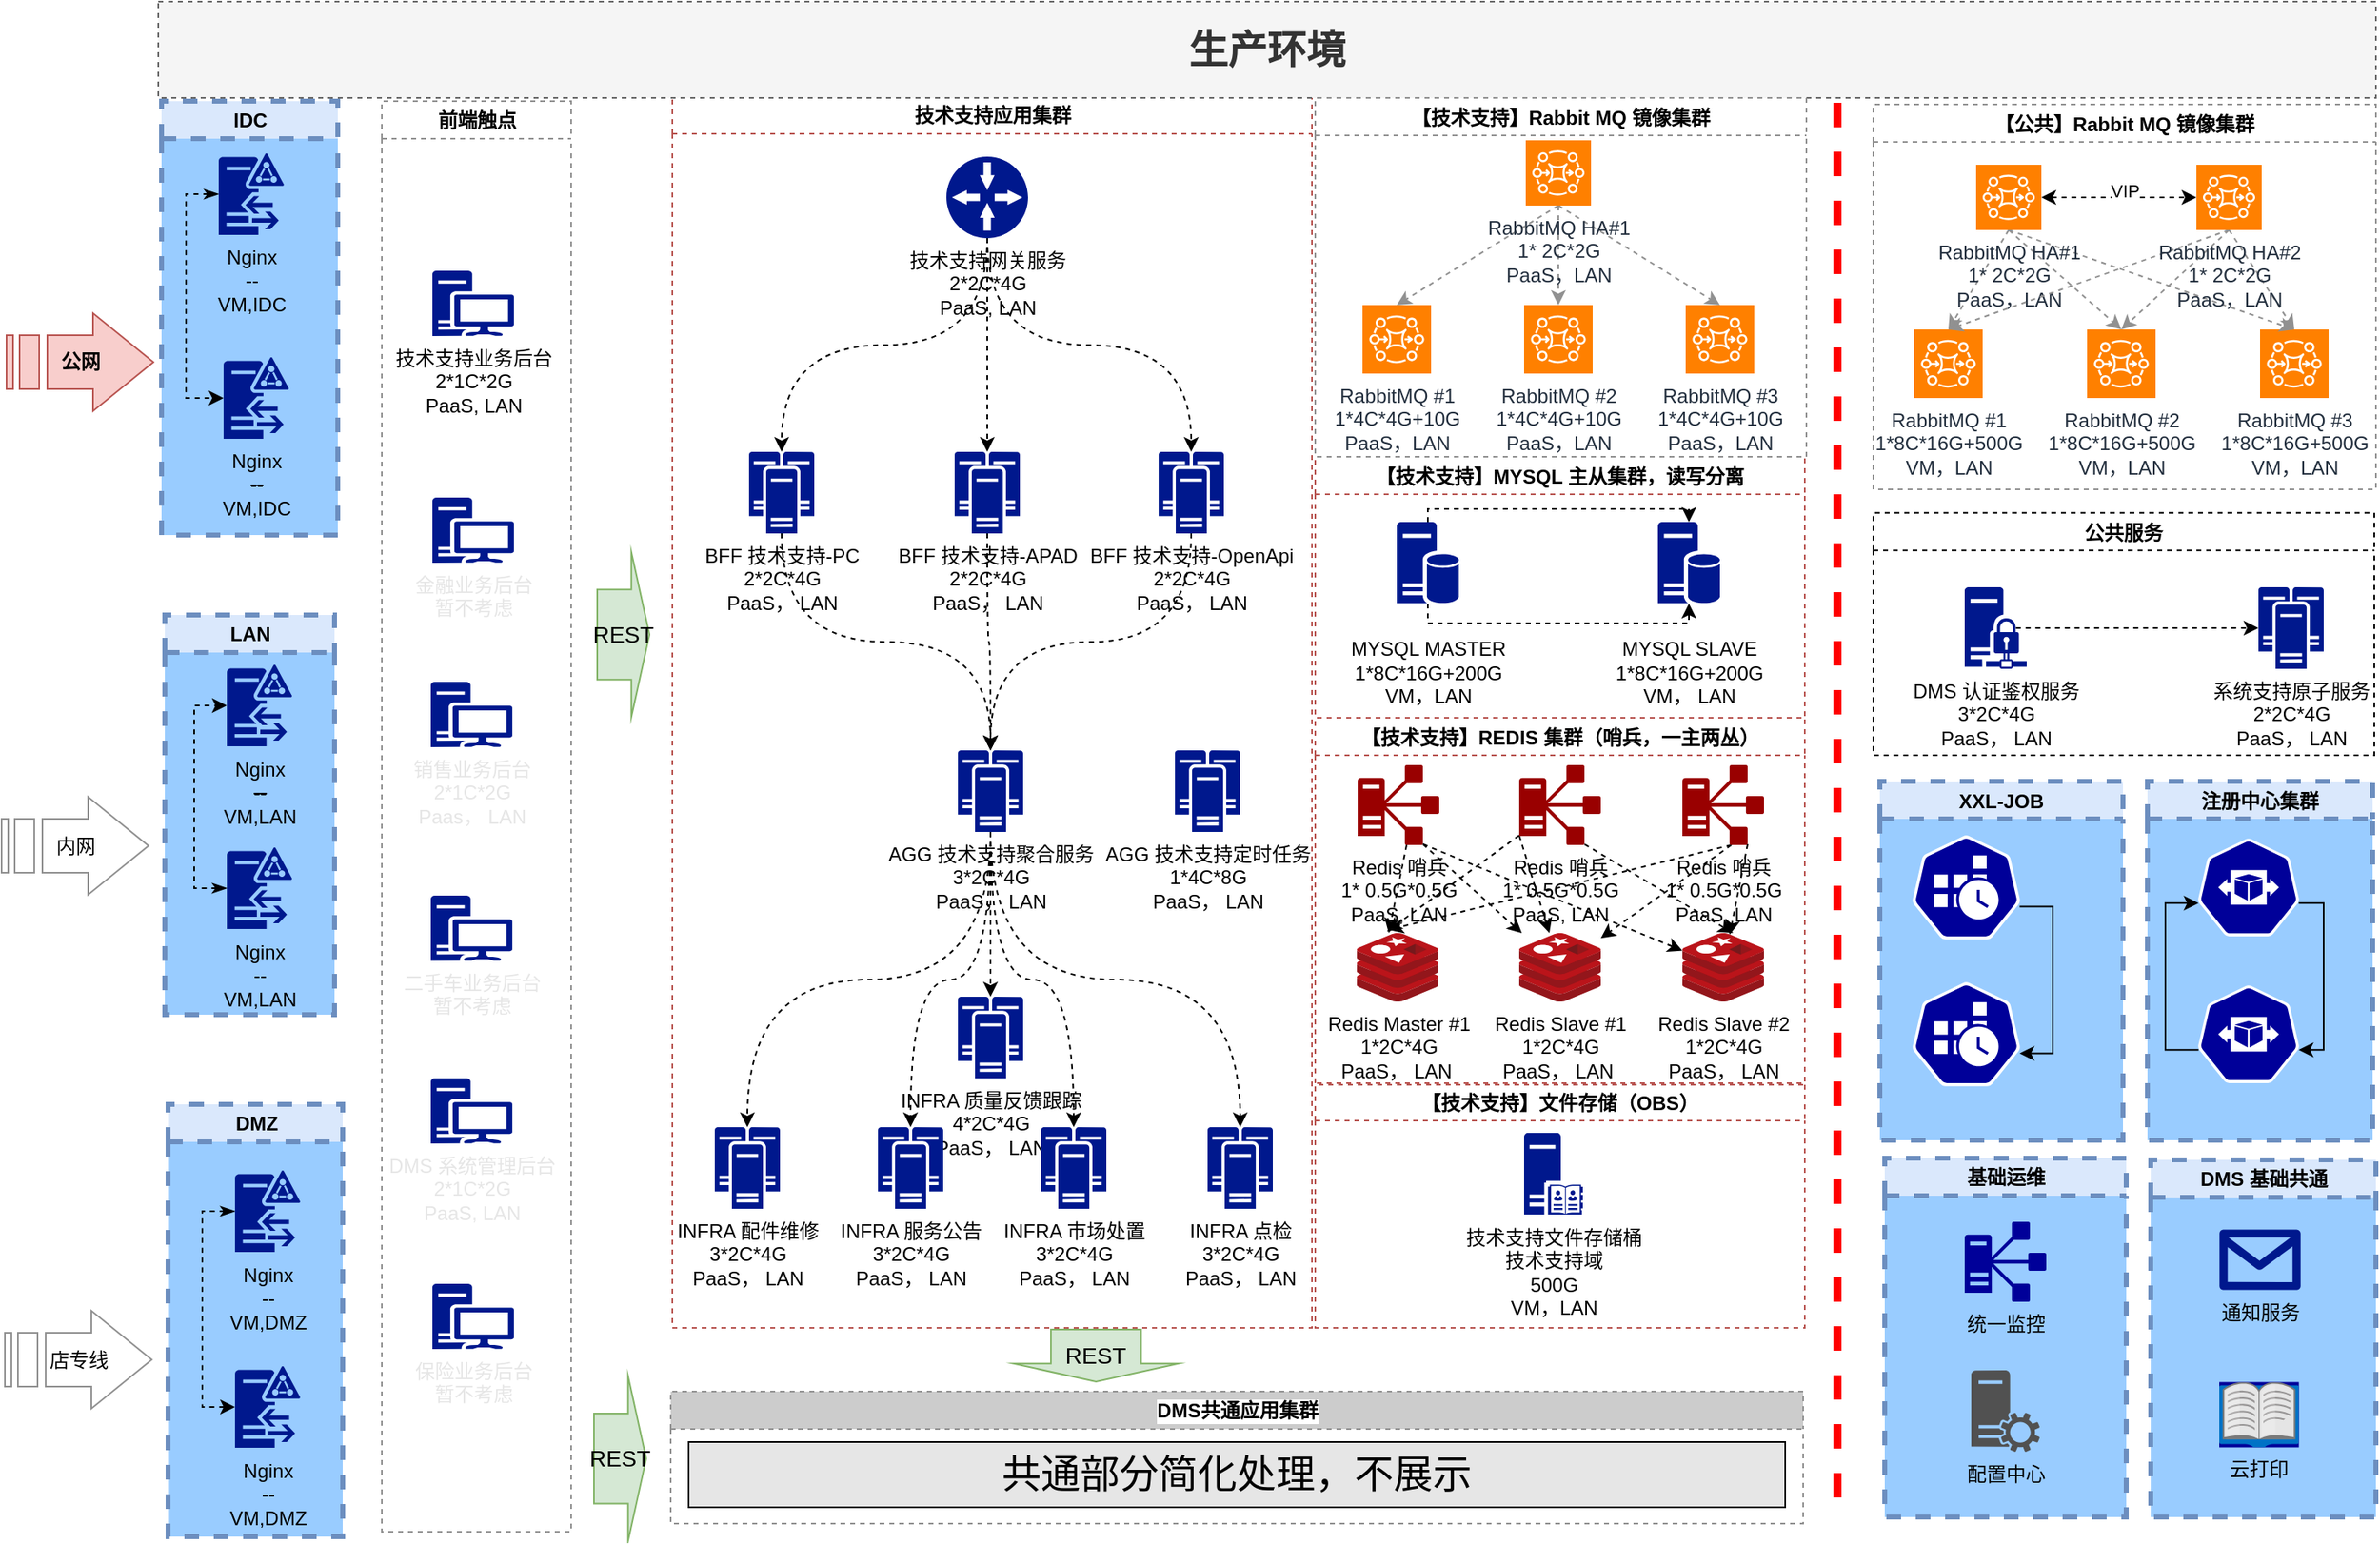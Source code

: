 <mxfile version="16.4.5" type="github" pages="2"><diagram id="ompq0IC7G6laqa8Q60Js" name="整体架构-生产环境"><mxGraphModel dx="1038" dy="5217" grid="0" gridSize="10" guides="1" tooltips="1" connect="1" arrows="1" fold="1" page="1" pageScale="1" pageWidth="3300" pageHeight="4681" math="0" shadow="0"><root><mxCell id="KoJDvlhrFgXoWfBobeGM-0"/><mxCell id="KoJDvlhrFgXoWfBobeGM-1" parent="KoJDvlhrFgXoWfBobeGM-0"/><mxCell id="1KRXzNEgfiJYQqWxyEhX-1" value="REST" style="shape=singleArrow;direction=east;whiteSpace=wrap;html=1;fontSize=14;arrowWidth=0.545;arrowSize=0.348;fillColor=#d5e8d4;strokeColor=#82b366;" parent="KoJDvlhrFgXoWfBobeGM-1" vertex="1"><mxGeometry x="1449.0" y="-4261.65" width="32" height="101.3" as="geometry"/></mxCell><mxCell id="1KRXzNEgfiJYQqWxyEhX-7" value="注册中心集群" style="swimlane;dashed=1;strokeColor=#6c8ebf;fillColor=#dae8fc;swimlaneFillColor=#99CCFF;strokeWidth=3;" parent="KoJDvlhrFgXoWfBobeGM-1" vertex="1"><mxGeometry x="2399" y="-4121" width="138" height="220" as="geometry"/></mxCell><mxCell id="1KRXzNEgfiJYQqWxyEhX-8" style="edgeStyle=orthogonalEdgeStyle;rounded=0;orthogonalLoop=1;jettySize=auto;html=1;exitX=0.995;exitY=0.63;exitDx=0;exitDy=0;exitPerimeter=0;entryX=0.995;entryY=0.63;entryDx=0;entryDy=0;entryPerimeter=0;" parent="1KRXzNEgfiJYQqWxyEhX-7" source="1KRXzNEgfiJYQqWxyEhX-9" target="1KRXzNEgfiJYQqWxyEhX-11" edge="1"><mxGeometry relative="1" as="geometry"><Array as="points"><mxPoint x="108" y="75"/><mxPoint x="108" y="165"/></Array></mxGeometry></mxCell><mxCell id="1KRXzNEgfiJYQqWxyEhX-9" value="" style="html=1;dashed=0;whitespace=wrap;strokeColor=#ffffff;points=[[0.005,0.63,0],[0.1,0.2,0],[0.9,0.2,0],[0.5,0,0],[0.995,0.63,0],[0.72,0.99,0],[0.5,1,0],[0.28,0.99,0]];shape=mxgraph.kubernetes.icon;prIcon=hpa;fillColor=#000099;" parent="1KRXzNEgfiJYQqWxyEhX-7" vertex="1"><mxGeometry x="31" y="28" width="62" height="74" as="geometry"/></mxCell><mxCell id="1KRXzNEgfiJYQqWxyEhX-10" style="edgeStyle=orthogonalEdgeStyle;rounded=0;orthogonalLoop=1;jettySize=auto;html=1;exitX=0.005;exitY=0.63;exitDx=0;exitDy=0;exitPerimeter=0;entryX=0.005;entryY=0.63;entryDx=0;entryDy=0;entryPerimeter=0;" parent="1KRXzNEgfiJYQqWxyEhX-7" source="1KRXzNEgfiJYQqWxyEhX-11" target="1KRXzNEgfiJYQqWxyEhX-9" edge="1"><mxGeometry relative="1" as="geometry"/></mxCell><mxCell id="1KRXzNEgfiJYQqWxyEhX-11" value="" style="html=1;dashed=0;whitespace=wrap;strokeColor=#ffffff;points=[[0.005,0.63,0],[0.1,0.2,0],[0.9,0.2,0],[0.5,0,0],[0.995,0.63,0],[0.72,0.99,0],[0.5,1,0],[0.28,0.99,0]];shape=mxgraph.kubernetes.icon;prIcon=hpa;fillColor=#000099;" parent="1KRXzNEgfiJYQqWxyEhX-7" vertex="1"><mxGeometry x="31" y="118" width="62" height="74" as="geometry"/></mxCell><mxCell id="1KRXzNEgfiJYQqWxyEhX-12" value="XXL-JOB" style="swimlane;fillColor=#dae8fc;dashed=1;strokeColor=#6c8ebf;swimlaneFillColor=#99CCFF;strokeWidth=3;" parent="KoJDvlhrFgXoWfBobeGM-1" vertex="1"><mxGeometry x="2235" y="-4121" width="149" height="220" as="geometry"/></mxCell><mxCell id="1KRXzNEgfiJYQqWxyEhX-13" style="edgeStyle=orthogonalEdgeStyle;rounded=0;orthogonalLoop=1;jettySize=auto;html=1;exitX=0.995;exitY=0.63;exitDx=0;exitDy=0;exitPerimeter=0;entryX=0.995;entryY=0.63;entryDx=0;entryDy=0;entryPerimeter=0;" parent="1KRXzNEgfiJYQqWxyEhX-12" source="1KRXzNEgfiJYQqWxyEhX-14" target="1KRXzNEgfiJYQqWxyEhX-15" edge="1"><mxGeometry relative="1" as="geometry"/></mxCell><mxCell id="1KRXzNEgfiJYQqWxyEhX-14" value="" style="html=1;dashed=0;whitespace=wrap;strokeColor=#ffffff;points=[[0.005,0.63,0],[0.1,0.2,0],[0.9,0.2,0],[0.5,0,0],[0.995,0.63,0],[0.72,0.99,0],[0.5,1,0],[0.28,0.99,0]];shape=mxgraph.kubernetes.icon;prIcon=cronjob;fillColor=#000099;" parent="1KRXzNEgfiJYQqWxyEhX-12" vertex="1"><mxGeometry x="20" y="20" width="66" height="90" as="geometry"/></mxCell><mxCell id="1KRXzNEgfiJYQqWxyEhX-15" value="" style="html=1;dashed=0;whitespace=wrap;strokeColor=#ffffff;points=[[0.005,0.63,0],[0.1,0.2,0],[0.9,0.2,0],[0.5,0,0],[0.995,0.63,0],[0.72,0.99,0],[0.5,1,0],[0.28,0.99,0]];shape=mxgraph.kubernetes.icon;prIcon=cronjob;fillColor=#000099;" parent="1KRXzNEgfiJYQqWxyEhX-12" vertex="1"><mxGeometry x="20" y="110" width="66" height="90" as="geometry"/></mxCell><mxCell id="1KRXzNEgfiJYQqWxyEhX-23" value="【公共】Rabbit MQ 镜像集群" style="swimlane;fillColor=none;dashed=1;strokeColor=#919191;" parent="KoJDvlhrFgXoWfBobeGM-1" vertex="1"><mxGeometry x="2231" y="-4536" width="308" height="236" as="geometry"/></mxCell><mxCell id="1KRXzNEgfiJYQqWxyEhX-24" value="RabbitMQ #1&lt;br&gt;1*8C*16G+500G&lt;br&gt;VM，LAN" style="points=[[0,0,0],[0.25,0,0],[0.5,0,0],[0.75,0,0],[1,0,0],[0,1,0],[0.25,1,0],[0.5,1,0],[0.75,1,0],[1,1,0],[0,0.25,0],[0,0.5,0],[0,0.75,0],[1,0.25,0],[1,0.5,0],[1,0.75,0]];outlineConnect=0;fontColor=#232F3E;gradientDirection=north;strokeColor=#ffffff;dashed=0;verticalLabelPosition=bottom;verticalAlign=top;align=center;html=1;fontSize=12;fontStyle=0;aspect=fixed;shape=mxgraph.aws4.resourceIcon;resIcon=mxgraph.aws4.mq;fillColor=#FF8000;" parent="1KRXzNEgfiJYQqWxyEhX-23" vertex="1"><mxGeometry x="25" y="138" width="42" height="42" as="geometry"/></mxCell><mxCell id="1KRXzNEgfiJYQqWxyEhX-25" value="RabbitMQ #2&lt;br&gt;1*8C*16G+500G&lt;br&gt;VM，LAN" style="points=[[0,0,0],[0.25,0,0],[0.5,0,0],[0.75,0,0],[1,0,0],[0,1,0],[0.25,1,0],[0.5,1,0],[0.75,1,0],[1,1,0],[0,0.25,0],[0,0.5,0],[0,0.75,0],[1,0.25,0],[1,0.5,0],[1,0.75,0]];outlineConnect=0;fontColor=#232F3E;gradientDirection=north;strokeColor=#ffffff;dashed=0;verticalLabelPosition=bottom;verticalAlign=top;align=center;html=1;fontSize=12;fontStyle=0;aspect=fixed;shape=mxgraph.aws4.resourceIcon;resIcon=mxgraph.aws4.mq;fillColor=#FF8000;" parent="1KRXzNEgfiJYQqWxyEhX-23" vertex="1"><mxGeometry x="131" y="138" width="42" height="42" as="geometry"/></mxCell><mxCell id="1KRXzNEgfiJYQqWxyEhX-26" value="RabbitMQ #3&lt;br&gt;1*8C*16G+500G&lt;br&gt;VM，LAN" style="points=[[0,0,0],[0.25,0,0],[0.5,0,0],[0.75,0,0],[1,0,0],[0,1,0],[0.25,1,0],[0.5,1,0],[0.75,1,0],[1,1,0],[0,0.25,0],[0,0.5,0],[0,0.75,0],[1,0.25,0],[1,0.5,0],[1,0.75,0]];outlineConnect=0;fontColor=#232F3E;gradientDirection=north;strokeColor=#ffffff;dashed=0;verticalLabelPosition=bottom;verticalAlign=top;align=center;html=1;fontSize=12;fontStyle=0;aspect=fixed;shape=mxgraph.aws4.resourceIcon;resIcon=mxgraph.aws4.mq;fillColor=#FF8000;" parent="1KRXzNEgfiJYQqWxyEhX-23" vertex="1"><mxGeometry x="237" y="138" width="42" height="42" as="geometry"/></mxCell><mxCell id="1KRXzNEgfiJYQqWxyEhX-27" style="rounded=0;orthogonalLoop=1;jettySize=auto;html=1;exitX=0.5;exitY=1;exitDx=0;exitDy=0;exitPerimeter=0;entryX=0.5;entryY=0;entryDx=0;entryDy=0;entryPerimeter=0;dashed=1;strokeColor=#919191;" parent="1KRXzNEgfiJYQqWxyEhX-23" source="1KRXzNEgfiJYQqWxyEhX-30" target="1KRXzNEgfiJYQqWxyEhX-24" edge="1"><mxGeometry relative="1" as="geometry"/></mxCell><mxCell id="1KRXzNEgfiJYQqWxyEhX-28" style="rounded=0;orthogonalLoop=1;jettySize=auto;html=1;exitX=0.5;exitY=1;exitDx=0;exitDy=0;exitPerimeter=0;entryX=0.5;entryY=0;entryDx=0;entryDy=0;entryPerimeter=0;dashed=1;strokeColor=#919191;" parent="1KRXzNEgfiJYQqWxyEhX-23" source="1KRXzNEgfiJYQqWxyEhX-30" target="1KRXzNEgfiJYQqWxyEhX-25" edge="1"><mxGeometry relative="1" as="geometry"/></mxCell><mxCell id="1KRXzNEgfiJYQqWxyEhX-29" style="rounded=0;orthogonalLoop=1;jettySize=auto;html=1;exitX=0.5;exitY=1;exitDx=0;exitDy=0;exitPerimeter=0;entryX=0.5;entryY=0;entryDx=0;entryDy=0;entryPerimeter=0;dashed=1;strokeColor=#919191;" parent="1KRXzNEgfiJYQqWxyEhX-23" source="1KRXzNEgfiJYQqWxyEhX-30" target="1KRXzNEgfiJYQqWxyEhX-26" edge="1"><mxGeometry relative="1" as="geometry"/></mxCell><mxCell id="74E1F83srrdhUrRyAm-w-0" style="edgeStyle=orthogonalEdgeStyle;rounded=0;orthogonalLoop=1;jettySize=auto;html=1;exitX=1;exitY=0.5;exitDx=0;exitDy=0;exitPerimeter=0;entryX=0;entryY=0.5;entryDx=0;entryDy=0;entryPerimeter=0;dashed=1;startArrow=classic;startFill=1;" parent="1KRXzNEgfiJYQqWxyEhX-23" source="1KRXzNEgfiJYQqWxyEhX-30" target="1KRXzNEgfiJYQqWxyEhX-34" edge="1"><mxGeometry relative="1" as="geometry"/></mxCell><mxCell id="74E1F83srrdhUrRyAm-w-1" value="VIP" style="edgeLabel;html=1;align=center;verticalAlign=middle;resizable=0;points=[];" parent="74E1F83srrdhUrRyAm-w-0" vertex="1" connectable="0"><mxGeometry x="-0.179" relative="1" as="geometry"><mxPoint x="12" y="-4" as="offset"/></mxGeometry></mxCell><mxCell id="1KRXzNEgfiJYQqWxyEhX-30" value="RabbitMQ HA#1&lt;br&gt;1* 2C*2G&lt;br&gt;PaaS，LAN" style="points=[[0,0,0],[0.25,0,0],[0.5,0,0],[0.75,0,0],[1,0,0],[0,1,0],[0.25,1,0],[0.5,1,0],[0.75,1,0],[1,1,0],[0,0.25,0],[0,0.5,0],[0,0.75,0],[1,0.25,0],[1,0.5,0],[1,0.75,0]];outlineConnect=0;fontColor=#232F3E;gradientDirection=north;strokeColor=#ffffff;dashed=1;verticalLabelPosition=bottom;verticalAlign=top;align=center;html=1;fontSize=12;fontStyle=0;aspect=fixed;shape=mxgraph.aws4.resourceIcon;resIcon=mxgraph.aws4.mq;fillColor=#FF8000;" parent="1KRXzNEgfiJYQqWxyEhX-23" vertex="1"><mxGeometry x="63" y="37" width="40" height="40" as="geometry"/></mxCell><mxCell id="1KRXzNEgfiJYQqWxyEhX-31" style="rounded=0;orthogonalLoop=1;jettySize=auto;html=1;exitX=0.5;exitY=1;exitDx=0;exitDy=0;exitPerimeter=0;entryX=0.5;entryY=0;entryDx=0;entryDy=0;entryPerimeter=0;dashed=1;strokeColor=#919191;" parent="1KRXzNEgfiJYQqWxyEhX-23" source="1KRXzNEgfiJYQqWxyEhX-34" target="1KRXzNEgfiJYQqWxyEhX-25" edge="1"><mxGeometry relative="1" as="geometry"/></mxCell><mxCell id="1KRXzNEgfiJYQqWxyEhX-32" style="edgeStyle=none;rounded=0;orthogonalLoop=1;jettySize=auto;html=1;exitX=0.5;exitY=1;exitDx=0;exitDy=0;exitPerimeter=0;entryX=0.5;entryY=0;entryDx=0;entryDy=0;entryPerimeter=0;dashed=1;strokeColor=#919191;" parent="1KRXzNEgfiJYQqWxyEhX-23" source="1KRXzNEgfiJYQqWxyEhX-34" target="1KRXzNEgfiJYQqWxyEhX-26" edge="1"><mxGeometry relative="1" as="geometry"/></mxCell><mxCell id="1KRXzNEgfiJYQqWxyEhX-33" style="edgeStyle=none;rounded=0;orthogonalLoop=1;jettySize=auto;html=1;exitX=0.5;exitY=1;exitDx=0;exitDy=0;exitPerimeter=0;entryX=0.5;entryY=0;entryDx=0;entryDy=0;entryPerimeter=0;dashed=1;strokeColor=#919191;" parent="1KRXzNEgfiJYQqWxyEhX-23" source="1KRXzNEgfiJYQqWxyEhX-34" target="1KRXzNEgfiJYQqWxyEhX-24" edge="1"><mxGeometry relative="1" as="geometry"/></mxCell><mxCell id="1KRXzNEgfiJYQqWxyEhX-34" value="RabbitMQ HA#2&lt;br&gt;1* 2C*2G&lt;br&gt;PaaS，LAN" style="points=[[0,0,0],[0.25,0,0],[0.5,0,0],[0.75,0,0],[1,0,0],[0,1,0],[0.25,1,0],[0.5,1,0],[0.75,1,0],[1,1,0],[0,0.25,0],[0,0.5,0],[0,0.75,0],[1,0.25,0],[1,0.5,0],[1,0.75,0]];outlineConnect=0;fontColor=#232F3E;gradientDirection=north;strokeColor=#ffffff;dashed=1;verticalLabelPosition=bottom;verticalAlign=top;align=center;html=1;fontSize=12;fontStyle=0;aspect=fixed;shape=mxgraph.aws4.resourceIcon;resIcon=mxgraph.aws4.mq;fillColor=#FF8000;" parent="1KRXzNEgfiJYQqWxyEhX-23" vertex="1"><mxGeometry x="198" y="37" width="40" height="40" as="geometry"/></mxCell><mxCell id="1KRXzNEgfiJYQqWxyEhX-35" value="IDC" style="swimlane;dashed=1;labelBackgroundColor=none;fillColor=#dae8fc;html=1;align=center;strokeColor=#6c8ebf;swimlaneFillColor=#99CCFF;strokeWidth=3;" parent="KoJDvlhrFgXoWfBobeGM-1" vertex="1"><mxGeometry x="1182" y="-4538" width="108" height="266" as="geometry"/></mxCell><mxCell id="1KRXzNEgfiJYQqWxyEhX-36" style="edgeStyle=orthogonalEdgeStyle;rounded=0;orthogonalLoop=1;jettySize=auto;html=1;exitX=0;exitY=0.5;exitDx=0;exitDy=0;exitPerimeter=0;entryX=0;entryY=0.5;entryDx=0;entryDy=0;entryPerimeter=0;dashed=1;startArrow=classicThin;startFill=1;strokeColor=#000000;" parent="1KRXzNEgfiJYQqWxyEhX-35" source="1KRXzNEgfiJYQqWxyEhX-37" target="1KRXzNEgfiJYQqWxyEhX-38" edge="1"><mxGeometry relative="1" as="geometry"/></mxCell><mxCell id="1KRXzNEgfiJYQqWxyEhX-37" value="Nginx&lt;br&gt;--&lt;br&gt;VM,IDC" style="aspect=fixed;pointerEvents=1;shadow=0;dashed=0;html=1;strokeColor=none;labelPosition=center;verticalLabelPosition=bottom;verticalAlign=top;align=center;fillColor=#00188D;shape=mxgraph.mscae.enterprise.d;labelBackgroundColor=none;" parent="1KRXzNEgfiJYQqWxyEhX-35" vertex="1"><mxGeometry x="35" y="32" width="40" height="50" as="geometry"/></mxCell><mxCell id="1KRXzNEgfiJYQqWxyEhX-38" value="Nginx&lt;br&gt;&lt;strike&gt;--&lt;/strike&gt;&lt;br&gt;VM,IDC" style="aspect=fixed;pointerEvents=1;shadow=0;dashed=0;html=1;strokeColor=none;labelPosition=center;verticalLabelPosition=bottom;verticalAlign=top;align=center;fillColor=#00188D;shape=mxgraph.mscae.enterprise.d;labelBackgroundColor=none;" parent="1KRXzNEgfiJYQqWxyEhX-35" vertex="1"><mxGeometry x="38" y="157" width="40" height="50" as="geometry"/></mxCell><mxCell id="1KRXzNEgfiJYQqWxyEhX-39" value="LAN" style="swimlane;dashed=1;labelBackgroundColor=none;fillColor=#dae8fc;html=1;strokeColor=#6c8ebf;swimlaneFillColor=#99CCFF;strokeWidth=3;" parent="KoJDvlhrFgXoWfBobeGM-1" vertex="1"><mxGeometry x="1184" y="-4223" width="104" height="245" as="geometry"/></mxCell><mxCell id="1KRXzNEgfiJYQqWxyEhX-40" value="Nginx&lt;br&gt;&lt;strike&gt;--&lt;/strike&gt;&lt;br&gt;VM,LAN" style="aspect=fixed;pointerEvents=1;shadow=0;dashed=0;html=1;strokeColor=none;labelPosition=center;verticalLabelPosition=bottom;verticalAlign=top;align=center;fillColor=#00188D;shape=mxgraph.mscae.enterprise.d;labelBackgroundColor=none;" parent="1KRXzNEgfiJYQqWxyEhX-39" vertex="1"><mxGeometry x="38" y="30.5" width="40" height="50" as="geometry"/></mxCell><mxCell id="1KRXzNEgfiJYQqWxyEhX-41" style="edgeStyle=orthogonalEdgeStyle;rounded=0;orthogonalLoop=1;jettySize=auto;html=1;exitX=0;exitY=0.5;exitDx=0;exitDy=0;exitPerimeter=0;entryX=0;entryY=0.5;entryDx=0;entryDy=0;entryPerimeter=0;dashed=1;startArrow=classicThin;startFill=1;" parent="1KRXzNEgfiJYQqWxyEhX-39" source="1KRXzNEgfiJYQqWxyEhX-42" target="1KRXzNEgfiJYQqWxyEhX-40" edge="1"><mxGeometry relative="1" as="geometry"/></mxCell><mxCell id="1KRXzNEgfiJYQqWxyEhX-42" value="Nginx&lt;br&gt;--&lt;br&gt;VM,LAN" style="aspect=fixed;pointerEvents=1;shadow=0;dashed=0;html=1;strokeColor=none;labelPosition=center;verticalLabelPosition=bottom;verticalAlign=top;align=center;fillColor=#00188D;shape=mxgraph.mscae.enterprise.d;labelBackgroundColor=none;" parent="1KRXzNEgfiJYQqWxyEhX-39" vertex="1"><mxGeometry x="38" y="142.5" width="40" height="50" as="geometry"/></mxCell><mxCell id="1KRXzNEgfiJYQqWxyEhX-43" value="DMZ" style="swimlane;dashed=1;labelBackgroundColor=none;fillColor=#dae8fc;html=1;strokeColor=#6c8ebf;swimlaneFillColor=#99CCFF;strokeWidth=3;" parent="KoJDvlhrFgXoWfBobeGM-1" vertex="1"><mxGeometry x="1186" y="-3923" width="107" height="265" as="geometry"/></mxCell><mxCell id="1KRXzNEgfiJYQqWxyEhX-44" style="edgeStyle=orthogonalEdgeStyle;rounded=0;orthogonalLoop=1;jettySize=auto;html=1;exitX=0;exitY=0.5;exitDx=0;exitDy=0;exitPerimeter=0;entryX=0;entryY=0.5;entryDx=0;entryDy=0;entryPerimeter=0;dashed=1;startArrow=classicThin;startFill=1;strokeColor=#000000;" parent="1KRXzNEgfiJYQqWxyEhX-43" source="1KRXzNEgfiJYQqWxyEhX-45" target="1KRXzNEgfiJYQqWxyEhX-46" edge="1"><mxGeometry relative="1" as="geometry"/></mxCell><mxCell id="1KRXzNEgfiJYQqWxyEhX-45" value="Nginx&lt;br&gt;--&lt;br&gt;VM,DMZ" style="aspect=fixed;pointerEvents=1;shadow=0;dashed=0;html=1;strokeColor=none;labelPosition=center;verticalLabelPosition=bottom;verticalAlign=top;align=center;fillColor=#00188D;shape=mxgraph.mscae.enterprise.d;labelBackgroundColor=none;" parent="1KRXzNEgfiJYQqWxyEhX-43" vertex="1"><mxGeometry x="41" y="40.5" width="40" height="50" as="geometry"/></mxCell><mxCell id="1KRXzNEgfiJYQqWxyEhX-46" value="Nginx&lt;br&gt;--&lt;br&gt;VM,DMZ" style="aspect=fixed;pointerEvents=1;shadow=0;dashed=0;html=1;strokeColor=none;labelPosition=center;verticalLabelPosition=bottom;verticalAlign=top;align=center;fillColor=#00188D;shape=mxgraph.mscae.enterprise.d;labelBackgroundColor=none;" parent="1KRXzNEgfiJYQqWxyEhX-43" vertex="1"><mxGeometry x="41" y="160.5" width="40" height="50" as="geometry"/></mxCell><mxCell id="1KRXzNEgfiJYQqWxyEhX-47" value="前端触点" style="swimlane;dashed=1;labelBackgroundColor=white;sketch=0;fillColor=none;align=center;html=1;strokeColor=#919191;" parent="KoJDvlhrFgXoWfBobeGM-1" vertex="1"><mxGeometry x="1317" y="-4538" width="116" height="877" as="geometry"/></mxCell><mxCell id="1KRXzNEgfiJYQqWxyEhX-48" value="技术支持业务后台&lt;br&gt;2*1C*2G&lt;br&gt;PaaS, LAN" style="aspect=fixed;pointerEvents=1;shadow=0;dashed=0;html=1;strokeColor=none;labelPosition=center;verticalLabelPosition=bottom;verticalAlign=top;align=center;fillColor=#00188D;shape=mxgraph.mscae.enterprise.workstation_client;labelBackgroundColor=white;sketch=0;" parent="1KRXzNEgfiJYQqWxyEhX-47" vertex="1"><mxGeometry x="31" y="104" width="50" height="40" as="geometry"/></mxCell><mxCell id="1KRXzNEgfiJYQqWxyEhX-49" value="&lt;font color=&quot;#e6e6e6&quot;&gt;金融业务后台&lt;br&gt;暂不考虑&lt;/font&gt;" style="aspect=fixed;pointerEvents=1;shadow=0;dashed=0;html=1;strokeColor=none;labelPosition=center;verticalLabelPosition=bottom;verticalAlign=top;align=center;fillColor=#00188D;shape=mxgraph.mscae.enterprise.workstation_client;labelBackgroundColor=white;sketch=0;" parent="1KRXzNEgfiJYQqWxyEhX-47" vertex="1"><mxGeometry x="31" y="243" width="50" height="40" as="geometry"/></mxCell><mxCell id="1KRXzNEgfiJYQqWxyEhX-50" value="&lt;font color=&quot;#e6e6e6&quot;&gt;DMS 系统管理后台&lt;br&gt;2*1C*2G&lt;br&gt;PaaS, LAN&lt;/font&gt;" style="aspect=fixed;pointerEvents=1;shadow=0;dashed=0;html=1;strokeColor=none;labelPosition=center;verticalLabelPosition=bottom;verticalAlign=top;align=center;fillColor=#00188D;shape=mxgraph.mscae.enterprise.workstation_client;labelBackgroundColor=white;sketch=0;" parent="1KRXzNEgfiJYQqWxyEhX-47" vertex="1"><mxGeometry x="30" y="599" width="50" height="40" as="geometry"/></mxCell><mxCell id="IqHslMz5PFS4_6uXA1Wm-25" value="&lt;font color=&quot;#e6e6e6&quot;&gt;销售业务后台&lt;br&gt;2*1C*2G&lt;br&gt;Paas， LAN&lt;/font&gt;" style="aspect=fixed;pointerEvents=1;shadow=0;dashed=0;html=1;strokeColor=none;labelPosition=center;verticalLabelPosition=bottom;verticalAlign=top;align=center;fillColor=#00188D;shape=mxgraph.mscae.enterprise.workstation_client;labelBackgroundColor=white;sketch=0;" parent="1KRXzNEgfiJYQqWxyEhX-47" vertex="1"><mxGeometry x="30" y="356" width="50" height="40" as="geometry"/></mxCell><mxCell id="IqHslMz5PFS4_6uXA1Wm-26" value="&lt;font color=&quot;#e6e6e6&quot;&gt;二手车业务后台&lt;br&gt;暂不考虑&lt;/font&gt;" style="aspect=fixed;pointerEvents=1;shadow=0;dashed=0;html=1;strokeColor=none;labelPosition=center;verticalLabelPosition=bottom;verticalAlign=top;align=center;fillColor=#00188D;shape=mxgraph.mscae.enterprise.workstation_client;labelBackgroundColor=white;sketch=0;" parent="1KRXzNEgfiJYQqWxyEhX-47" vertex="1"><mxGeometry x="30" y="487" width="50" height="40" as="geometry"/></mxCell><mxCell id="IqHslMz5PFS4_6uXA1Wm-27" value="&lt;font color=&quot;#e6e6e6&quot;&gt;保险业务后台&lt;br&gt;暂不考虑&lt;/font&gt;" style="aspect=fixed;pointerEvents=1;shadow=0;dashed=0;html=1;strokeColor=none;labelPosition=center;verticalLabelPosition=bottom;verticalAlign=top;align=center;fillColor=#00188D;shape=mxgraph.mscae.enterprise.workstation_client;labelBackgroundColor=white;sketch=0;" parent="1KRXzNEgfiJYQqWxyEhX-47" vertex="1"><mxGeometry x="31" y="725" width="50" height="40" as="geometry"/></mxCell><mxCell id="1KRXzNEgfiJYQqWxyEhX-103" value="DMS 基础共通" style="swimlane;dashed=1;labelBackgroundColor=none;sketch=0;strokeColor=#6c8ebf;fillColor=#dae8fc;align=center;html=1;swimlaneFillColor=#99CCFF;strokeWidth=3;" parent="KoJDvlhrFgXoWfBobeGM-1" vertex="1"><mxGeometry x="2401" y="-3889" width="138" height="219" as="geometry"/></mxCell><mxCell id="1KRXzNEgfiJYQqWxyEhX-104" value="通知服务" style="aspect=fixed;pointerEvents=1;shadow=0;dashed=0;html=1;strokeColor=none;labelPosition=center;verticalLabelPosition=bottom;verticalAlign=top;align=center;fillColor=#00188D;shape=mxgraph.azure.message2;labelBackgroundColor=none;sketch=0;" parent="1KRXzNEgfiJYQqWxyEhX-103" vertex="1"><mxGeometry x="42" y="42.75" width="50" height="37" as="geometry"/></mxCell><mxCell id="1KRXzNEgfiJYQqWxyEhX-105" value="云打印" style="aspect=fixed;html=1;points=[];align=center;image;fontSize=12;image=img/lib/mscae/eBooks.svg;labelBackgroundColor=none;sketch=0;strokeColor=#919191;fillColor=#000099;imageBackground=#000099;" parent="1KRXzNEgfiJYQqWxyEhX-103" vertex="1"><mxGeometry x="42" y="136.25" width="48.78" height="40" as="geometry"/></mxCell><mxCell id="1KRXzNEgfiJYQqWxyEhX-108" value="基础运维" style="swimlane;dashed=1;labelBackgroundColor=none;sketch=0;strokeColor=#6c8ebf;fillColor=#dae8fc;align=center;html=1;swimlaneFillColor=#99CCFF;strokeWidth=3;" parent="KoJDvlhrFgXoWfBobeGM-1" vertex="1"><mxGeometry x="2238" y="-3890" width="148" height="220" as="geometry"/></mxCell><mxCell id="1KRXzNEgfiJYQqWxyEhX-109" value="统一监控" style="pointerEvents=1;shadow=0;dashed=0;html=1;strokeColor=none;labelPosition=center;verticalLabelPosition=bottom;verticalAlign=top;align=center;shape=mxgraph.mscae.oms.dependency_monitor;labelBackgroundColor=none;sketch=0;fillColor=#000099;" parent="1KRXzNEgfiJYQqWxyEhX-108" vertex="1"><mxGeometry x="49" y="39" width="50" height="49" as="geometry"/></mxCell><mxCell id="1KRXzNEgfiJYQqWxyEhX-110" value="配置中心" style="pointerEvents=1;shadow=0;dashed=0;html=1;strokeColor=none;labelPosition=center;verticalLabelPosition=bottom;verticalAlign=top;align=center;fillColor=#515151;shape=mxgraph.mscae.system_center.roles;labelBackgroundColor=none;sketch=0;" parent="1KRXzNEgfiJYQqWxyEhX-108" vertex="1"><mxGeometry x="53" y="130" width="42" height="50" as="geometry"/></mxCell><mxCell id="1KRXzNEgfiJYQqWxyEhX-111" value="内网" style="html=1;shadow=0;dashed=0;align=center;verticalAlign=middle;shape=mxgraph.arrows2.stripedArrow;dy=0.45;dx=37;notch=25;labelBackgroundColor=white;sketch=0;strokeColor=#919191;fillColor=none;gradientColor=none;" parent="KoJDvlhrFgXoWfBobeGM-1" vertex="1"><mxGeometry x="1084" y="-4111.5" width="90" height="60" as="geometry"/></mxCell><mxCell id="1KRXzNEgfiJYQqWxyEhX-112" value="店专线" style="html=1;shadow=0;dashed=0;align=center;verticalAlign=middle;shape=mxgraph.arrows2.stripedArrow;dy=0.45;dx=37;notch=25;labelBackgroundColor=white;sketch=0;strokeColor=#919191;fillColor=none;gradientColor=none;" parent="KoJDvlhrFgXoWfBobeGM-1" vertex="1"><mxGeometry x="1086" y="-3796.5" width="90" height="60" as="geometry"/></mxCell><mxCell id="1KRXzNEgfiJYQqWxyEhX-113" value="&lt;b&gt;公网&lt;/b&gt;" style="html=1;shadow=0;dashed=0;align=center;verticalAlign=middle;shape=mxgraph.arrows2.stripedArrow;dy=0.45;dx=37;notch=25;labelBackgroundColor=none;sketch=0;strokeColor=#b85450;fillColor=#f8cecc;" parent="KoJDvlhrFgXoWfBobeGM-1" vertex="1"><mxGeometry x="1087" y="-4408" width="90" height="60" as="geometry"/></mxCell><mxCell id="_UdANYZdGTg7Js5-zhSO-0" value="技术支持应用集群" style="swimlane;dashed=1;labelBackgroundColor=none;sketch=0;align=center;html=1;strokeColor=#b85450;swimlaneFillColor=none;fillColor=none;" parent="KoJDvlhrFgXoWfBobeGM-1" vertex="1"><mxGeometry x="1495" y="-4541" width="392" height="755" as="geometry"/></mxCell><mxCell id="IqHslMz5PFS4_6uXA1Wm-63" style="edgeStyle=orthogonalEdgeStyle;curved=1;rounded=0;orthogonalLoop=1;jettySize=auto;html=1;exitX=0.5;exitY=1;exitDx=0;exitDy=0;exitPerimeter=0;entryX=0.5;entryY=0;entryDx=0;entryDy=0;entryPerimeter=0;dashed=1;fontColor=#000000;strokeColor=#000000;strokeWidth=1;" parent="_UdANYZdGTg7Js5-zhSO-0" source="_UdANYZdGTg7Js5-zhSO-5" target="_UdANYZdGTg7Js5-zhSO-6" edge="1"><mxGeometry relative="1" as="geometry"/></mxCell><mxCell id="IqHslMz5PFS4_6uXA1Wm-64" style="edgeStyle=orthogonalEdgeStyle;curved=1;rounded=0;orthogonalLoop=1;jettySize=auto;html=1;exitX=0.5;exitY=1;exitDx=0;exitDy=0;exitPerimeter=0;entryX=0.5;entryY=0;entryDx=0;entryDy=0;entryPerimeter=0;dashed=1;fontColor=#000000;strokeColor=#000000;strokeWidth=1;" parent="_UdANYZdGTg7Js5-zhSO-0" source="_UdANYZdGTg7Js5-zhSO-5" target="_UdANYZdGTg7Js5-zhSO-7" edge="1"><mxGeometry relative="1" as="geometry"/></mxCell><mxCell id="_UdANYZdGTg7Js5-zhSO-5" value="AGG 技术支持聚合服务&lt;br&gt;3*2C*4G&lt;br&gt;PaaS， LAN" style="aspect=fixed;pointerEvents=1;shadow=0;dashed=0;html=1;strokeColor=none;labelPosition=center;verticalLabelPosition=bottom;verticalAlign=top;align=center;fillColor=#00188D;shape=mxgraph.mscae.enterprise.cluster_server;labelBackgroundColor=none;sketch=0;" parent="_UdANYZdGTg7Js5-zhSO-0" vertex="1"><mxGeometry x="175" y="401" width="40" height="50" as="geometry"/></mxCell><mxCell id="_UdANYZdGTg7Js5-zhSO-6" value="INFRA 配件维修&lt;br&gt;3*2C*4G&lt;br&gt;PaaS， LAN" style="aspect=fixed;pointerEvents=1;shadow=0;dashed=0;html=1;strokeColor=none;labelPosition=center;verticalLabelPosition=bottom;verticalAlign=top;align=center;fillColor=#00188D;shape=mxgraph.mscae.enterprise.cluster_server;labelBackgroundColor=none;sketch=0;" parent="_UdANYZdGTg7Js5-zhSO-0" vertex="1"><mxGeometry x="26" y="632" width="40" height="50" as="geometry"/></mxCell><mxCell id="_UdANYZdGTg7Js5-zhSO-7" value="INFRA 点检&lt;br&gt;3*2C*4G&lt;br&gt;PaaS， LAN" style="aspect=fixed;pointerEvents=1;shadow=0;dashed=0;html=1;strokeColor=none;labelPosition=center;verticalLabelPosition=bottom;verticalAlign=top;align=center;fillColor=#00188D;shape=mxgraph.mscae.enterprise.cluster_server;labelBackgroundColor=none;sketch=0;" parent="_UdANYZdGTg7Js5-zhSO-0" vertex="1"><mxGeometry x="328" y="632" width="40" height="50" as="geometry"/></mxCell><mxCell id="_UdANYZdGTg7Js5-zhSO-9" value="技术支持网关服务&lt;br&gt;2*2C*4G&lt;br&gt;PaaS, LAN" style="aspect=fixed;pointerEvents=1;shadow=0;dashed=0;html=1;strokeColor=none;labelPosition=center;verticalLabelPosition=bottom;verticalAlign=top;align=center;fillColor=#00188D;shape=mxgraph.mscae.enterprise.gateway;labelBackgroundColor=none;sketch=0;" parent="_UdANYZdGTg7Js5-zhSO-0" vertex="1"><mxGeometry x="168" y="37" width="50" height="50" as="geometry"/></mxCell><mxCell id="u3L7n1ADhshXbYm8i3iI-0" value="AGG 技术支持定时任务&lt;br&gt;1*4C*8G&lt;br&gt;PaaS， LAN" style="aspect=fixed;pointerEvents=1;shadow=0;dashed=0;html=1;strokeColor=none;labelPosition=center;verticalLabelPosition=bottom;verticalAlign=top;align=center;fillColor=#00188D;shape=mxgraph.mscae.enterprise.cluster_server;labelBackgroundColor=none;sketch=0;" parent="_UdANYZdGTg7Js5-zhSO-0" vertex="1"><mxGeometry x="308" y="401" width="40" height="50" as="geometry"/></mxCell><mxCell id="u3L7n1ADhshXbYm8i3iI-9" value="BFF 技术支持-PC&lt;br&gt;2*2C*4G&lt;br&gt;PaaS， LAN" style="aspect=fixed;pointerEvents=1;shadow=0;dashed=0;html=1;strokeColor=none;labelPosition=center;verticalLabelPosition=bottom;verticalAlign=top;align=center;fillColor=#00188D;shape=mxgraph.mscae.enterprise.cluster_server;labelBackgroundColor=none;sketch=0;" parent="_UdANYZdGTg7Js5-zhSO-0" vertex="1"><mxGeometry x="47" y="218" width="40" height="50" as="geometry"/></mxCell><mxCell id="u3L7n1ADhshXbYm8i3iI-10" value="BFF 技术支持-OpenApi&lt;br&gt;2*2C*4G&lt;br&gt;PaaS， LAN" style="aspect=fixed;pointerEvents=1;shadow=0;dashed=0;html=1;strokeColor=none;labelPosition=center;verticalLabelPosition=bottom;verticalAlign=top;align=center;fillColor=#00188D;shape=mxgraph.mscae.enterprise.cluster_server;labelBackgroundColor=none;sketch=0;" parent="_UdANYZdGTg7Js5-zhSO-0" vertex="1"><mxGeometry x="298" y="218" width="40" height="50" as="geometry"/></mxCell><mxCell id="u3L7n1ADhshXbYm8i3iI-11" style="edgeStyle=orthogonalEdgeStyle;curved=1;rounded=0;orthogonalLoop=1;jettySize=auto;html=1;exitX=0.5;exitY=1;exitDx=0;exitDy=0;exitPerimeter=0;entryX=0.5;entryY=0;entryDx=0;entryDy=0;entryPerimeter=0;dashed=1;fontColor=#000000;strokeColor=#000000;strokeWidth=1;" parent="_UdANYZdGTg7Js5-zhSO-0" source="_UdANYZdGTg7Js5-zhSO-9" target="u3L7n1ADhshXbYm8i3iI-9" edge="1"><mxGeometry relative="1" as="geometry"><mxPoint x="173" y="97" as="sourcePoint"/><mxPoint x="173" y="240" as="targetPoint"/></mxGeometry></mxCell><mxCell id="u3L7n1ADhshXbYm8i3iI-12" style="edgeStyle=orthogonalEdgeStyle;curved=1;rounded=0;orthogonalLoop=1;jettySize=auto;html=1;exitX=0.5;exitY=1;exitDx=0;exitDy=0;exitPerimeter=0;entryX=0.5;entryY=0;entryDx=0;entryDy=0;entryPerimeter=0;dashed=1;fontColor=#000000;strokeColor=#000000;strokeWidth=1;" parent="_UdANYZdGTg7Js5-zhSO-0" source="_UdANYZdGTg7Js5-zhSO-9" target="u3L7n1ADhshXbYm8i3iI-10" edge="1"><mxGeometry relative="1" as="geometry"><mxPoint x="173" y="97" as="sourcePoint"/><mxPoint x="77" y="238" as="targetPoint"/></mxGeometry></mxCell><mxCell id="u3L7n1ADhshXbYm8i3iI-13" style="edgeStyle=orthogonalEdgeStyle;curved=1;rounded=0;orthogonalLoop=1;jettySize=auto;html=1;exitX=0.5;exitY=1;exitDx=0;exitDy=0;exitPerimeter=0;entryX=0.5;entryY=0;entryDx=0;entryDy=0;entryPerimeter=0;dashed=1;fontColor=#000000;strokeColor=#000000;strokeWidth=1;" parent="_UdANYZdGTg7Js5-zhSO-0" source="u3L7n1ADhshXbYm8i3iI-9" target="_UdANYZdGTg7Js5-zhSO-5" edge="1"><mxGeometry relative="1" as="geometry"><mxPoint x="173" y="290" as="sourcePoint"/><mxPoint x="125" y="411" as="targetPoint"/></mxGeometry></mxCell><mxCell id="u3L7n1ADhshXbYm8i3iI-14" style="edgeStyle=orthogonalEdgeStyle;curved=1;rounded=0;orthogonalLoop=1;jettySize=auto;html=1;exitX=0.5;exitY=1;exitDx=0;exitDy=0;exitPerimeter=0;entryX=0.5;entryY=0;entryDx=0;entryDy=0;entryPerimeter=0;dashed=1;fontColor=#000000;strokeColor=#000000;strokeWidth=1;" parent="_UdANYZdGTg7Js5-zhSO-0" source="u3L7n1ADhshXbYm8i3iI-10" target="_UdANYZdGTg7Js5-zhSO-5" edge="1"><mxGeometry relative="1" as="geometry"><mxPoint x="183" y="300" as="sourcePoint"/><mxPoint x="135" y="421" as="targetPoint"/></mxGeometry></mxCell><mxCell id="Uht4tKA65ZVesN19ou5s-2" value="INFRA 质量反馈跟踪&lt;br&gt;4*2C*4G&lt;br&gt;PaaS， LAN" style="aspect=fixed;pointerEvents=1;shadow=0;dashed=0;html=1;strokeColor=none;labelPosition=center;verticalLabelPosition=bottom;verticalAlign=top;align=center;fillColor=#00188D;shape=mxgraph.mscae.enterprise.cluster_server;labelBackgroundColor=none;sketch=0;" parent="_UdANYZdGTg7Js5-zhSO-0" vertex="1"><mxGeometry x="175" y="552" width="40" height="50" as="geometry"/></mxCell><mxCell id="Uht4tKA65ZVesN19ou5s-3" style="edgeStyle=orthogonalEdgeStyle;curved=1;rounded=0;orthogonalLoop=1;jettySize=auto;html=1;exitX=0.5;exitY=1;exitDx=0;exitDy=0;exitPerimeter=0;entryX=0.5;entryY=0;entryDx=0;entryDy=0;entryPerimeter=0;dashed=1;fontColor=#000000;strokeColor=#000000;strokeWidth=1;" parent="_UdANYZdGTg7Js5-zhSO-0" source="_UdANYZdGTg7Js5-zhSO-5" target="Uht4tKA65ZVesN19ou5s-2" edge="1"><mxGeometry relative="1" as="geometry"><mxPoint x="205" y="461" as="sourcePoint"/><mxPoint x="156" y="642" as="targetPoint"/></mxGeometry></mxCell><mxCell id="jJcj832rJx4thw6iRanx-0" value="BFF 技术支持-APAD&lt;br&gt;2*2C*4G&lt;br&gt;PaaS， LAN" style="aspect=fixed;pointerEvents=1;shadow=0;dashed=0;html=1;strokeColor=none;labelPosition=center;verticalLabelPosition=bottom;verticalAlign=top;align=center;fillColor=#00188D;shape=mxgraph.mscae.enterprise.cluster_server;labelBackgroundColor=none;sketch=0;" parent="_UdANYZdGTg7Js5-zhSO-0" vertex="1"><mxGeometry x="173" y="218" width="40" height="50" as="geometry"/></mxCell><mxCell id="jJcj832rJx4thw6iRanx-1" style="edgeStyle=orthogonalEdgeStyle;curved=1;rounded=0;orthogonalLoop=1;jettySize=auto;html=1;exitX=0.5;exitY=1;exitDx=0;exitDy=0;exitPerimeter=0;entryX=0.5;entryY=0;entryDx=0;entryDy=0;entryPerimeter=0;dashed=1;fontColor=#000000;strokeColor=#000000;strokeWidth=1;" parent="_UdANYZdGTg7Js5-zhSO-0" source="_UdANYZdGTg7Js5-zhSO-9" target="jJcj832rJx4thw6iRanx-0" edge="1"><mxGeometry relative="1" as="geometry"><mxPoint x="203" y="97" as="sourcePoint"/><mxPoint x="77" y="238" as="targetPoint"/></mxGeometry></mxCell><mxCell id="jJcj832rJx4thw6iRanx-2" style="edgeStyle=orthogonalEdgeStyle;curved=1;rounded=0;orthogonalLoop=1;jettySize=auto;html=1;entryX=0.5;entryY=0;entryDx=0;entryDy=0;entryPerimeter=0;dashed=1;fontColor=#000000;strokeColor=#000000;strokeWidth=1;" parent="_UdANYZdGTg7Js5-zhSO-0" source="jJcj832rJx4thw6iRanx-0" target="_UdANYZdGTg7Js5-zhSO-5" edge="1"><mxGeometry relative="1" as="geometry"><mxPoint x="77" y="278" as="sourcePoint"/><mxPoint x="205" y="411" as="targetPoint"/></mxGeometry></mxCell><mxCell id="_UdANYZdGTg7Js5-zhSO-10" value="【技术支持】MYSQL 主从集群，读写分离" style="swimlane;dashed=1;strokeColor=#b85450;swimlaneFillColor=none;fillColor=none;" parent="KoJDvlhrFgXoWfBobeGM-1" vertex="1"><mxGeometry x="1889" y="-4320" width="300" height="160" as="geometry"><mxRectangle x="360" y="610" width="90" height="23" as="alternateBounds"/></mxGeometry></mxCell><mxCell id="_UdANYZdGTg7Js5-zhSO-11" style="edgeStyle=orthogonalEdgeStyle;rounded=0;orthogonalLoop=1;jettySize=auto;html=1;exitX=0.5;exitY=1;exitDx=0;exitDy=0;exitPerimeter=0;entryX=0.5;entryY=1;entryDx=0;entryDy=0;entryPerimeter=0;dashed=1;" parent="_UdANYZdGTg7Js5-zhSO-10" source="_UdANYZdGTg7Js5-zhSO-13" target="_UdANYZdGTg7Js5-zhSO-14" edge="1"><mxGeometry relative="1" as="geometry"><Array as="points"><mxPoint x="69" y="102"/><mxPoint x="229" y="102"/></Array></mxGeometry></mxCell><mxCell id="_UdANYZdGTg7Js5-zhSO-12" style="edgeStyle=orthogonalEdgeStyle;rounded=0;orthogonalLoop=1;jettySize=auto;html=1;exitX=0.5;exitY=0;exitDx=0;exitDy=0;exitPerimeter=0;entryX=0.5;entryY=0;entryDx=0;entryDy=0;entryPerimeter=0;dashed=1;" parent="_UdANYZdGTg7Js5-zhSO-10" source="_UdANYZdGTg7Js5-zhSO-13" target="_UdANYZdGTg7Js5-zhSO-14" edge="1"><mxGeometry relative="1" as="geometry"><Array as="points"><mxPoint x="69" y="32"/><mxPoint x="229" y="32"/></Array></mxGeometry></mxCell><mxCell id="_UdANYZdGTg7Js5-zhSO-13" value="&lt;br&gt;MYSQL MASTER&lt;br&gt;1*8C*16G+200G&lt;br&gt;VM，LAN" style="aspect=fixed;pointerEvents=1;shadow=0;dashed=0;html=1;strokeColor=none;labelPosition=center;verticalLabelPosition=bottom;verticalAlign=top;align=center;fillColor=#00188D;shape=mxgraph.mscae.enterprise.database_server" parent="_UdANYZdGTg7Js5-zhSO-10" vertex="1"><mxGeometry x="50" y="40" width="38" height="50" as="geometry"/></mxCell><mxCell id="_UdANYZdGTg7Js5-zhSO-14" value="&lt;br&gt;MYSQL SLAVE&lt;br&gt;1*8C*16G+200G&lt;br&gt;VM， LAN" style="aspect=fixed;pointerEvents=1;shadow=0;dashed=0;html=1;strokeColor=none;labelPosition=center;verticalLabelPosition=bottom;verticalAlign=top;align=center;fillColor=#00188D;shape=mxgraph.mscae.enterprise.database_server" parent="_UdANYZdGTg7Js5-zhSO-10" vertex="1"><mxGeometry x="210" y="40" width="38" height="50" as="geometry"/></mxCell><mxCell id="_UdANYZdGTg7Js5-zhSO-15" value="【技术支持】REDIS 集群（哨兵，一主两丛）" style="swimlane;dashed=1;strokeColor=#b85450;swimlaneFillColor=none;fillColor=none;" parent="KoJDvlhrFgXoWfBobeGM-1" vertex="1"><mxGeometry x="1889" y="-4160" width="300" height="225" as="geometry"/></mxCell><mxCell id="_UdANYZdGTg7Js5-zhSO-16" value="Redis Master #1&lt;br&gt;1*2C*4G&lt;br&gt;PaaS， LAN&amp;nbsp;" style="pointerEvents=1;shadow=0;dashed=0;aspect=fixed;html=1;points=[];align=center;image;fontSize=12;image=img/lib/mscae/Cache_Redis_Product.svg;fillColor=none;labelBackgroundColor=none;" parent="_UdANYZdGTg7Js5-zhSO-15" vertex="1"><mxGeometry x="25.5" y="132" width="50" height="42" as="geometry"/></mxCell><mxCell id="_UdANYZdGTg7Js5-zhSO-17" value="Redis Slave #1&lt;br&gt;1*2C*4G&lt;br&gt;PaaS， LAN&amp;nbsp;" style="aspect=fixed;html=1;points=[];align=center;image;fontSize=12;image=img/lib/mscae/Cache_Redis_Product.svg;fillColor=none;swimlane；;labelBackgroundColor=none;" parent="_UdANYZdGTg7Js5-zhSO-15" vertex="1"><mxGeometry x="125" y="132" width="50" height="42" as="geometry"/></mxCell><mxCell id="_UdANYZdGTg7Js5-zhSO-18" value="Redis Slave #2&lt;br&gt;1*2C*4G&lt;br&gt;PaaS， LAN" style="aspect=fixed;html=1;points=[];align=center;image;fontSize=12;image=img/lib/mscae/Cache_Redis_Product.svg;fillColor=none;labelBackgroundColor=none;" parent="_UdANYZdGTg7Js5-zhSO-15" vertex="1"><mxGeometry x="225" y="132" width="50" height="42" as="geometry"/></mxCell><mxCell id="_UdANYZdGTg7Js5-zhSO-19" style="edgeStyle=none;rounded=0;orthogonalLoop=1;jettySize=auto;html=1;exitX=0.6;exitY=1;exitDx=0;exitDy=0;exitPerimeter=0;entryX=0.39;entryY=0;entryDx=0;entryDy=0;entryPerimeter=0;dashed=1;" parent="_UdANYZdGTg7Js5-zhSO-15" source="_UdANYZdGTg7Js5-zhSO-22" target="_UdANYZdGTg7Js5-zhSO-16" edge="1"><mxGeometry relative="1" as="geometry"/></mxCell><mxCell id="_UdANYZdGTg7Js5-zhSO-20" style="edgeStyle=none;rounded=0;orthogonalLoop=1;jettySize=auto;html=1;exitX=0.8;exitY=0.99;exitDx=0;exitDy=0;exitPerimeter=0;dashed=1;" parent="_UdANYZdGTg7Js5-zhSO-15" source="_UdANYZdGTg7Js5-zhSO-22" target="_UdANYZdGTg7Js5-zhSO-17" edge="1"><mxGeometry relative="1" as="geometry"/></mxCell><mxCell id="_UdANYZdGTg7Js5-zhSO-21" style="edgeStyle=none;rounded=0;orthogonalLoop=1;jettySize=auto;html=1;exitX=0.8;exitY=0.99;exitDx=0;exitDy=0;exitPerimeter=0;dashed=1;" parent="_UdANYZdGTg7Js5-zhSO-15" source="_UdANYZdGTg7Js5-zhSO-22" target="_UdANYZdGTg7Js5-zhSO-18" edge="1"><mxGeometry relative="1" as="geometry"/></mxCell><mxCell id="_UdANYZdGTg7Js5-zhSO-22" value="Redis 哨兵&lt;br&gt;1* 0.5G*0.5G&lt;br&gt;PaaS, LAN" style="pointerEvents=1;shadow=0;dashed=0;html=1;strokeColor=none;labelPosition=center;verticalLabelPosition=bottom;verticalAlign=top;align=center;shape=mxgraph.mscae.oms.dependency_monitor;fillColor=#990000;" parent="_UdANYZdGTg7Js5-zhSO-15" vertex="1"><mxGeometry x="26" y="29" width="50" height="49" as="geometry"/></mxCell><mxCell id="_UdANYZdGTg7Js5-zhSO-23" style="edgeStyle=none;rounded=0;orthogonalLoop=1;jettySize=auto;html=1;exitX=0;exitY=0.88;exitDx=0;exitDy=0;exitPerimeter=0;entryX=0.37;entryY=-0.024;entryDx=0;entryDy=0;entryPerimeter=0;dashed=1;" parent="_UdANYZdGTg7Js5-zhSO-15" source="_UdANYZdGTg7Js5-zhSO-26" target="_UdANYZdGTg7Js5-zhSO-16" edge="1"><mxGeometry relative="1" as="geometry"/></mxCell><mxCell id="_UdANYZdGTg7Js5-zhSO-24" style="edgeStyle=none;rounded=0;orthogonalLoop=1;jettySize=auto;html=1;exitX=0;exitY=0.88;exitDx=0;exitDy=0;exitPerimeter=0;dashed=1;" parent="_UdANYZdGTg7Js5-zhSO-15" source="_UdANYZdGTg7Js5-zhSO-26" target="_UdANYZdGTg7Js5-zhSO-17" edge="1"><mxGeometry relative="1" as="geometry"/></mxCell><mxCell id="_UdANYZdGTg7Js5-zhSO-25" style="edgeStyle=none;rounded=0;orthogonalLoop=1;jettySize=auto;html=1;exitX=0.8;exitY=0.99;exitDx=0;exitDy=0;exitPerimeter=0;entryX=0.62;entryY=0;entryDx=0;entryDy=0;entryPerimeter=0;dashed=1;" parent="_UdANYZdGTg7Js5-zhSO-15" source="_UdANYZdGTg7Js5-zhSO-26" target="_UdANYZdGTg7Js5-zhSO-18" edge="1"><mxGeometry relative="1" as="geometry"/></mxCell><mxCell id="_UdANYZdGTg7Js5-zhSO-26" value="Redis 哨兵&lt;br&gt;1* 0.5G*0.5G&lt;br&gt;PaaS, LAN" style="pointerEvents=1;shadow=0;dashed=0;html=1;strokeColor=none;labelPosition=center;verticalLabelPosition=bottom;verticalAlign=top;align=center;shape=mxgraph.mscae.oms.dependency_monitor;fillColor=#990000;" parent="_UdANYZdGTg7Js5-zhSO-15" vertex="1"><mxGeometry x="125" y="29" width="50" height="49" as="geometry"/></mxCell><mxCell id="_UdANYZdGTg7Js5-zhSO-27" style="edgeStyle=none;rounded=0;orthogonalLoop=1;jettySize=auto;html=1;exitX=0.6;exitY=1;exitDx=0;exitDy=0;exitPerimeter=0;dashed=1;" parent="_UdANYZdGTg7Js5-zhSO-15" source="_UdANYZdGTg7Js5-zhSO-30" target="_UdANYZdGTg7Js5-zhSO-17" edge="1"><mxGeometry relative="1" as="geometry"/></mxCell><mxCell id="_UdANYZdGTg7Js5-zhSO-28" style="edgeStyle=none;rounded=0;orthogonalLoop=1;jettySize=auto;html=1;exitX=0.8;exitY=0.99;exitDx=0;exitDy=0;exitPerimeter=0;entryX=0.58;entryY=0.024;entryDx=0;entryDy=0;entryPerimeter=0;dashed=1;" parent="_UdANYZdGTg7Js5-zhSO-15" source="_UdANYZdGTg7Js5-zhSO-30" target="_UdANYZdGTg7Js5-zhSO-18" edge="1"><mxGeometry relative="1" as="geometry"/></mxCell><mxCell id="_UdANYZdGTg7Js5-zhSO-29" style="edgeStyle=none;rounded=0;orthogonalLoop=1;jettySize=auto;html=1;exitX=0.6;exitY=1;exitDx=0;exitDy=0;exitPerimeter=0;entryX=0.39;entryY=-0.048;entryDx=0;entryDy=0;entryPerimeter=0;dashed=1;" parent="_UdANYZdGTg7Js5-zhSO-15" source="_UdANYZdGTg7Js5-zhSO-30" target="_UdANYZdGTg7Js5-zhSO-16" edge="1"><mxGeometry relative="1" as="geometry"/></mxCell><mxCell id="_UdANYZdGTg7Js5-zhSO-30" value="Redis 哨兵&lt;br&gt;1* 0.5G*0.5G&lt;br&gt;PaaS, LAN" style="pointerEvents=1;shadow=0;dashed=0;html=1;strokeColor=none;labelPosition=center;verticalLabelPosition=bottom;verticalAlign=top;align=center;shape=mxgraph.mscae.oms.dependency_monitor;fillColor=#990000;" parent="_UdANYZdGTg7Js5-zhSO-15" vertex="1"><mxGeometry x="225" y="29" width="50" height="49" as="geometry"/></mxCell><mxCell id="_UdANYZdGTg7Js5-zhSO-31" value="【技术支持】文件存储（OBS）" style="swimlane;dashed=1;strokeColor=#b85450;swimlaneFillColor=none;fillColor=none;" parent="KoJDvlhrFgXoWfBobeGM-1" vertex="1"><mxGeometry x="1889" y="-3936" width="300" height="150" as="geometry"/></mxCell><mxCell id="_UdANYZdGTg7Js5-zhSO-33" value="技术支持文件存储桶&lt;br&gt;技术支持域&lt;br&gt;500G&lt;br&gt;VM，LAN" style="aspect=fixed;pointerEvents=1;shadow=0;dashed=0;html=1;labelPosition=center;verticalLabelPosition=bottom;verticalAlign=top;align=center;fillColor=#00188D;shape=mxgraph.mscae.enterprise.server_directory;labelBackgroundColor=none;sketch=0;strokeColor=none;" parent="_UdANYZdGTg7Js5-zhSO-31" vertex="1"><mxGeometry x="128" y="30.5" width="36" height="50" as="geometry"/></mxCell><mxCell id="_UdANYZdGTg7Js5-zhSO-37" value="公共服务" style="swimlane;dashed=1;" parent="KoJDvlhrFgXoWfBobeGM-1" vertex="1"><mxGeometry x="2231" y="-4285.65" width="307" height="148.65" as="geometry"/></mxCell><mxCell id="rv3UBhyid1X5aW7vShlT-0" style="edgeStyle=orthogonalEdgeStyle;rounded=0;orthogonalLoop=1;jettySize=auto;html=1;exitX=0.825;exitY=0.5;exitDx=0;exitDy=0;exitPerimeter=0;entryX=0;entryY=0.5;entryDx=0;entryDy=0;entryPerimeter=0;dashed=1;" parent="_UdANYZdGTg7Js5-zhSO-37" source="1KRXzNEgfiJYQqWxyEhX-72" target="1KRXzNEgfiJYQqWxyEhX-92" edge="1"><mxGeometry relative="1" as="geometry"/></mxCell><mxCell id="1KRXzNEgfiJYQqWxyEhX-72" value="DMS 认证鉴权服务&lt;br&gt;3*2C*4G&lt;br&gt;PaaS， LAN" style="aspect=fixed;pointerEvents=1;shadow=0;dashed=0;html=1;strokeColor=none;labelPosition=center;verticalLabelPosition=bottom;verticalAlign=top;align=center;fillColor=#00188D;shape=mxgraph.mscae.enterprise.rms_connector;labelBackgroundColor=white;sketch=0;" parent="_UdANYZdGTg7Js5-zhSO-37" vertex="1"><mxGeometry x="56" y="45.65" width="38" height="50" as="geometry"/></mxCell><mxCell id="1KRXzNEgfiJYQqWxyEhX-92" value="系统支持原子服务&lt;br&gt;2*2C*4G&lt;br&gt;PaaS， LAN" style="aspect=fixed;pointerEvents=1;shadow=0;dashed=0;html=1;strokeColor=none;labelPosition=center;verticalLabelPosition=bottom;verticalAlign=top;align=center;fillColor=#00188D;shape=mxgraph.mscae.enterprise.cluster_server;labelBackgroundColor=white;sketch=0;" parent="_UdANYZdGTg7Js5-zhSO-37" vertex="1"><mxGeometry x="236" y="45.65" width="40" height="50" as="geometry"/></mxCell><mxCell id="_UdANYZdGTg7Js5-zhSO-38" value="" style="endArrow=none;dashed=1;html=1;strokeWidth=5;strokeColor=#FF0000;" parent="KoJDvlhrFgXoWfBobeGM-1" edge="1"><mxGeometry width="50" height="50" relative="1" as="geometry"><mxPoint x="2209" y="-4537" as="sourcePoint"/><mxPoint x="2209" y="-3667" as="targetPoint"/></mxGeometry></mxCell><mxCell id="IqHslMz5PFS4_6uXA1Wm-57" value="REST" style="shape=singleArrow;direction=south;whiteSpace=wrap;html=1;fontSize=14;arrowWidth=0.545;arrowSize=0.348;fillColor=#d5e8d4;strokeColor=#82b366;" parent="KoJDvlhrFgXoWfBobeGM-1" vertex="1"><mxGeometry x="1704" y="-3785" width="101.3" height="32" as="geometry"/></mxCell><mxCell id="lfof5doC0MIPNeKpQrEh-0" value="&lt;font style=&quot;font-size: 24px&quot;&gt;&lt;b&gt;生产环境&lt;br&gt;&lt;/b&gt;&lt;/font&gt;" style="text;html=1;strokeColor=#666666;fillColor=#f5f5f5;align=center;verticalAlign=middle;whiteSpace=wrap;rounded=0;dashed=1;fontColor=#333333;" parent="KoJDvlhrFgXoWfBobeGM-1" vertex="1"><mxGeometry x="1180" y="-4599" width="1359" height="59" as="geometry"/></mxCell><mxCell id="vpR4j2uFFEKam_FbWhHa-0" value="【技术支持】Rabbit MQ 镜像集群" style="swimlane;fillColor=none;dashed=1;strokeColor=#919191;" parent="KoJDvlhrFgXoWfBobeGM-1" vertex="1"><mxGeometry x="1889" y="-4540" width="301" height="220" as="geometry"/></mxCell><mxCell id="vpR4j2uFFEKam_FbWhHa-1" value="RabbitMQ #1&lt;br&gt;1*4C*4G+10G&lt;br&gt;PaaS，LAN" style="points=[[0,0,0],[0.25,0,0],[0.5,0,0],[0.75,0,0],[1,0,0],[0,1,0],[0.25,1,0],[0.5,1,0],[0.75,1,0],[1,1,0],[0,0.25,0],[0,0.5,0],[0,0.75,0],[1,0.25,0],[1,0.5,0],[1,0.75,0]];outlineConnect=0;fontColor=#232F3E;gradientDirection=north;strokeColor=#ffffff;dashed=0;verticalLabelPosition=bottom;verticalAlign=top;align=center;html=1;fontSize=12;fontStyle=0;aspect=fixed;shape=mxgraph.aws4.resourceIcon;resIcon=mxgraph.aws4.mq;fillColor=#FF8000;" parent="vpR4j2uFFEKam_FbWhHa-0" vertex="1"><mxGeometry x="29" y="127" width="42" height="42" as="geometry"/></mxCell><mxCell id="vpR4j2uFFEKam_FbWhHa-2" value="RabbitMQ #2&lt;br&gt;1*4C*4G+10G&lt;br&gt;PaaS，LAN" style="points=[[0,0,0],[0.25,0,0],[0.5,0,0],[0.75,0,0],[1,0,0],[0,1,0],[0.25,1,0],[0.5,1,0],[0.75,1,0],[1,1,0],[0,0.25,0],[0,0.5,0],[0,0.75,0],[1,0.25,0],[1,0.5,0],[1,0.75,0]];outlineConnect=0;fontColor=#232F3E;gradientDirection=north;strokeColor=#ffffff;dashed=0;verticalLabelPosition=bottom;verticalAlign=top;align=center;html=1;fontSize=12;fontStyle=0;aspect=fixed;shape=mxgraph.aws4.resourceIcon;resIcon=mxgraph.aws4.mq;fillColor=#FF8000;" parent="vpR4j2uFFEKam_FbWhHa-0" vertex="1"><mxGeometry x="128" y="127" width="42" height="42" as="geometry"/></mxCell><mxCell id="vpR4j2uFFEKam_FbWhHa-3" value="RabbitMQ #3&lt;br&gt;1*4C*4G+10G&lt;br&gt;PaaS，LAN" style="points=[[0,0,0],[0.25,0,0],[0.5,0,0],[0.75,0,0],[1,0,0],[0,1,0],[0.25,1,0],[0.5,1,0],[0.75,1,0],[1,1,0],[0,0.25,0],[0,0.5,0],[0,0.75,0],[1,0.25,0],[1,0.5,0],[1,0.75,0]];outlineConnect=0;fontColor=#232F3E;gradientDirection=north;strokeColor=#ffffff;dashed=0;verticalLabelPosition=bottom;verticalAlign=top;align=center;html=1;fontSize=12;fontStyle=0;aspect=fixed;shape=mxgraph.aws4.resourceIcon;resIcon=mxgraph.aws4.mq;fillColor=#FF8000;" parent="vpR4j2uFFEKam_FbWhHa-0" vertex="1"><mxGeometry x="227" y="127" width="42" height="42" as="geometry"/></mxCell><mxCell id="vpR4j2uFFEKam_FbWhHa-4" style="rounded=0;orthogonalLoop=1;jettySize=auto;html=1;exitX=0.5;exitY=1;exitDx=0;exitDy=0;exitPerimeter=0;entryX=0.5;entryY=0;entryDx=0;entryDy=0;entryPerimeter=0;dashed=1;strokeColor=#919191;" parent="vpR4j2uFFEKam_FbWhHa-0" source="vpR4j2uFFEKam_FbWhHa-9" target="vpR4j2uFFEKam_FbWhHa-1" edge="1"><mxGeometry relative="1" as="geometry"/></mxCell><mxCell id="vpR4j2uFFEKam_FbWhHa-5" style="rounded=0;orthogonalLoop=1;jettySize=auto;html=1;exitX=0.5;exitY=1;exitDx=0;exitDy=0;exitPerimeter=0;entryX=0.5;entryY=0;entryDx=0;entryDy=0;entryPerimeter=0;dashed=1;strokeColor=#919191;" parent="vpR4j2uFFEKam_FbWhHa-0" source="vpR4j2uFFEKam_FbWhHa-9" target="vpR4j2uFFEKam_FbWhHa-2" edge="1"><mxGeometry relative="1" as="geometry"/></mxCell><mxCell id="vpR4j2uFFEKam_FbWhHa-6" style="rounded=0;orthogonalLoop=1;jettySize=auto;html=1;exitX=0.5;exitY=1;exitDx=0;exitDy=0;exitPerimeter=0;entryX=0.5;entryY=0;entryDx=0;entryDy=0;entryPerimeter=0;dashed=1;strokeColor=#919191;" parent="vpR4j2uFFEKam_FbWhHa-0" source="vpR4j2uFFEKam_FbWhHa-9" target="vpR4j2uFFEKam_FbWhHa-3" edge="1"><mxGeometry relative="1" as="geometry"/></mxCell><mxCell id="vpR4j2uFFEKam_FbWhHa-9" value="RabbitMQ HA#1&lt;br&gt;1* 2C*2G&lt;br&gt;PaaS，LAN" style="points=[[0,0,0],[0.25,0,0],[0.5,0,0],[0.75,0,0],[1,0,0],[0,1,0],[0.25,1,0],[0.5,1,0],[0.75,1,0],[1,1,0],[0,0.25,0],[0,0.5,0],[0,0.75,0],[1,0.25,0],[1,0.5,0],[1,0.75,0]];outlineConnect=0;fontColor=#232F3E;gradientDirection=north;strokeColor=#ffffff;dashed=1;verticalLabelPosition=bottom;verticalAlign=top;align=center;html=1;fontSize=12;fontStyle=0;aspect=fixed;shape=mxgraph.aws4.resourceIcon;resIcon=mxgraph.aws4.mq;fillColor=#FF8000;" parent="vpR4j2uFFEKam_FbWhHa-0" vertex="1"><mxGeometry x="129" y="26" width="40" height="40" as="geometry"/></mxCell><mxCell id="wGzlgPIcAwCGfTHULqzF-42" value="DMS共通应用集群" style="swimlane;dashed=1;labelBackgroundColor=white;sketch=0;align=center;html=1;strokeColor=#919191;swimlaneFillColor=#ffffff;fillColor=#CCCCCC;" parent="KoJDvlhrFgXoWfBobeGM-1" vertex="1"><mxGeometry x="1494" y="-3747" width="694" height="81" as="geometry"/></mxCell><mxCell id="wGzlgPIcAwCGfTHULqzF-85" value="&lt;font style=&quot;font-size: 24px&quot;&gt;共通部分简化处理，不展示&lt;/font&gt;" style="rounded=0;whiteSpace=wrap;html=1;fillColor=#E6E6E6;" parent="wGzlgPIcAwCGfTHULqzF-42" vertex="1"><mxGeometry x="11" y="31" width="672" height="40" as="geometry"/></mxCell><mxCell id="wGzlgPIcAwCGfTHULqzF-84" value="REST" style="shape=singleArrow;direction=east;whiteSpace=wrap;html=1;fontSize=14;arrowWidth=0.545;arrowSize=0.348;fillColor=#d5e8d4;strokeColor=#82b366;" parent="KoJDvlhrFgXoWfBobeGM-1" vertex="1"><mxGeometry x="1447.0" y="-3756.5" width="32" height="101.3" as="geometry"/></mxCell><mxCell id="u3L7n1ADhshXbYm8i3iI-4" value="INFRA 服务公告&lt;br&gt;3*2C*4G&lt;br&gt;PaaS， LAN" style="aspect=fixed;pointerEvents=1;shadow=0;dashed=0;html=1;strokeColor=none;labelPosition=center;verticalLabelPosition=bottom;verticalAlign=top;align=center;fillColor=#00188D;shape=mxgraph.mscae.enterprise.cluster_server;labelBackgroundColor=none;sketch=0;" parent="KoJDvlhrFgXoWfBobeGM-1" vertex="1"><mxGeometry x="1621" y="-3909" width="40" height="50" as="geometry"/></mxCell><mxCell id="u3L7n1ADhshXbYm8i3iI-5" value="INFRA 市场处置&lt;br&gt;3*2C*4G&lt;br&gt;PaaS， LAN" style="aspect=fixed;pointerEvents=1;shadow=0;dashed=0;html=1;strokeColor=none;labelPosition=center;verticalLabelPosition=bottom;verticalAlign=top;align=center;fillColor=#00188D;shape=mxgraph.mscae.enterprise.cluster_server;labelBackgroundColor=none;sketch=0;" parent="KoJDvlhrFgXoWfBobeGM-1" vertex="1"><mxGeometry x="1721" y="-3909" width="40" height="50" as="geometry"/></mxCell><mxCell id="u3L7n1ADhshXbYm8i3iI-21" style="edgeStyle=orthogonalEdgeStyle;curved=1;rounded=0;orthogonalLoop=1;jettySize=auto;html=1;exitX=0.5;exitY=1;exitDx=0;exitDy=0;exitPerimeter=0;entryX=0.5;entryY=0;entryDx=0;entryDy=0;entryPerimeter=0;dashed=1;fontColor=#000000;strokeColor=#000000;strokeWidth=1;" parent="KoJDvlhrFgXoWfBobeGM-1" source="_UdANYZdGTg7Js5-zhSO-5" target="u3L7n1ADhshXbYm8i3iI-4" edge="1"><mxGeometry relative="1" as="geometry"><mxPoint x="1700" y="-4080" as="sourcePoint"/><mxPoint x="1551" y="-3899" as="targetPoint"/></mxGeometry></mxCell><mxCell id="u3L7n1ADhshXbYm8i3iI-23" style="edgeStyle=orthogonalEdgeStyle;curved=1;rounded=0;orthogonalLoop=1;jettySize=auto;html=1;exitX=0.5;exitY=1;exitDx=0;exitDy=0;exitPerimeter=0;entryX=0.5;entryY=0;entryDx=0;entryDy=0;entryPerimeter=0;dashed=1;fontColor=#000000;strokeColor=#000000;strokeWidth=1;" parent="KoJDvlhrFgXoWfBobeGM-1" source="_UdANYZdGTg7Js5-zhSO-5" target="u3L7n1ADhshXbYm8i3iI-5" edge="1"><mxGeometry relative="1" as="geometry"><mxPoint x="1710" y="-4070" as="sourcePoint"/><mxPoint x="1561" y="-3889" as="targetPoint"/></mxGeometry></mxCell></root></mxGraphModel></diagram><diagram id="JOkryFCjxu4Xpdak21W-" name="DMS 简要整体架构"><mxGraphModel dx="1508" dy="833" grid="0" gridSize="10" guides="1" tooltips="1" connect="1" arrows="1" fold="1" page="0" pageScale="1" pageWidth="1654" pageHeight="2336" math="0" shadow="0"><root><mxCell id="JvMYAQkhNQ9QOCOhYL9z-0"/><mxCell id="JvMYAQkhNQ9QOCOhYL9z-1" parent="JvMYAQkhNQ9QOCOhYL9z-0"/><mxCell id="u-f48mRfz49jA6H8Jc4T-23" style="edgeStyle=orthogonalEdgeStyle;rounded=0;orthogonalLoop=1;jettySize=auto;html=1;exitX=0.5;exitY=1;exitDx=0;exitDy=0;entryX=0.5;entryY=0;entryDx=0;entryDy=0;dashed=1;" parent="JvMYAQkhNQ9QOCOhYL9z-1" source="u-f48mRfz49jA6H8Jc4T-0" target="u-f48mRfz49jA6H8Jc4T-1" edge="1"><mxGeometry relative="1" as="geometry"/></mxCell><mxCell id="u-f48mRfz49jA6H8Jc4T-24" style="edgeStyle=orthogonalEdgeStyle;rounded=0;orthogonalLoop=1;jettySize=auto;html=1;exitX=0.5;exitY=1;exitDx=0;exitDy=0;entryX=0.5;entryY=0;entryDx=0;entryDy=0;dashed=1;curved=1;" parent="JvMYAQkhNQ9QOCOhYL9z-1" source="u-f48mRfz49jA6H8Jc4T-0" target="u-f48mRfz49jA6H8Jc4T-10" edge="1"><mxGeometry relative="1" as="geometry"/></mxCell><mxCell id="u-f48mRfz49jA6H8Jc4T-25" style="edgeStyle=orthogonalEdgeStyle;curved=1;rounded=0;orthogonalLoop=1;jettySize=auto;html=1;exitX=0.5;exitY=1;exitDx=0;exitDy=0;dashed=1;" parent="JvMYAQkhNQ9QOCOhYL9z-1" source="u-f48mRfz49jA6H8Jc4T-0" target="u-f48mRfz49jA6H8Jc4T-11" edge="1"><mxGeometry relative="1" as="geometry"/></mxCell><mxCell id="u-f48mRfz49jA6H8Jc4T-28" style="edgeStyle=orthogonalEdgeStyle;curved=1;rounded=0;orthogonalLoop=1;jettySize=auto;html=1;exitX=0.5;exitY=1;exitDx=0;exitDy=0;dashed=1;" parent="JvMYAQkhNQ9QOCOhYL9z-1" source="u-f48mRfz49jA6H8Jc4T-0" target="u-f48mRfz49jA6H8Jc4T-26" edge="1"><mxGeometry relative="1" as="geometry"/></mxCell><mxCell id="u-f48mRfz49jA6H8Jc4T-29" style="edgeStyle=orthogonalEdgeStyle;curved=1;rounded=0;orthogonalLoop=1;jettySize=auto;html=1;exitX=0.5;exitY=1;exitDx=0;exitDy=0;entryX=0.5;entryY=0;entryDx=0;entryDy=0;dashed=1;" parent="JvMYAQkhNQ9QOCOhYL9z-1" source="u-f48mRfz49jA6H8Jc4T-0" target="u-f48mRfz49jA6H8Jc4T-27" edge="1"><mxGeometry relative="1" as="geometry"/></mxCell><mxCell id="eUc93FYk6-gf4gG3zWgj-11" style="edgeStyle=orthogonalEdgeStyle;curved=1;rounded=0;orthogonalLoop=1;jettySize=auto;html=1;exitX=0.5;exitY=1;exitDx=0;exitDy=0;entryX=0.5;entryY=0;entryDx=0;entryDy=0;dashed=1;" parent="JvMYAQkhNQ9QOCOhYL9z-1" source="u-f48mRfz49jA6H8Jc4T-0" target="eUc93FYk6-gf4gG3zWgj-8" edge="1"><mxGeometry relative="1" as="geometry"/></mxCell><mxCell id="eUc93FYk6-gf4gG3zWgj-15" style="edgeStyle=orthogonalEdgeStyle;curved=1;rounded=0;orthogonalLoop=1;jettySize=auto;html=1;exitX=0.5;exitY=1;exitDx=0;exitDy=0;entryX=0.5;entryY=0;entryDx=0;entryDy=0;dashed=1;" parent="JvMYAQkhNQ9QOCOhYL9z-1" source="u-f48mRfz49jA6H8Jc4T-0" target="eUc93FYk6-gf4gG3zWgj-12" edge="1"><mxGeometry relative="1" as="geometry"/></mxCell><mxCell id="94JR5fEEd8KjnGuxyFgT-5" style="edgeStyle=orthogonalEdgeStyle;rounded=0;orthogonalLoop=1;jettySize=auto;html=1;exitX=0.5;exitY=1;exitDx=0;exitDy=0;dashed=1;curved=1;" parent="JvMYAQkhNQ9QOCOhYL9z-1" source="u-f48mRfz49jA6H8Jc4T-0" target="94JR5fEEd8KjnGuxyFgT-1" edge="1"><mxGeometry relative="1" as="geometry"/></mxCell><mxCell id="u-f48mRfz49jA6H8Jc4T-0" value="DMS 网关" style="rounded=0;whiteSpace=wrap;html=1;fillColor=#f8cecc;strokeColor=#b85450;" parent="JvMYAQkhNQ9QOCOhYL9z-1" vertex="1"><mxGeometry x="210" y="349" width="120" height="60" as="geometry"/></mxCell><mxCell id="u-f48mRfz49jA6H8Jc4T-37" style="edgeStyle=orthogonalEdgeStyle;curved=1;rounded=0;orthogonalLoop=1;jettySize=auto;html=1;exitX=0.5;exitY=1;exitDx=0;exitDy=0;entryX=0.5;entryY=0;entryDx=0;entryDy=0;dashed=1;" parent="JvMYAQkhNQ9QOCOhYL9z-1" source="u-f48mRfz49jA6H8Jc4T-1" target="u-f48mRfz49jA6H8Jc4T-32" edge="1"><mxGeometry relative="1" as="geometry"/></mxCell><mxCell id="eUc93FYk6-gf4gG3zWgj-55" style="edgeStyle=orthogonalEdgeStyle;curved=1;rounded=0;orthogonalLoop=1;jettySize=auto;html=1;exitX=0.5;exitY=1;exitDx=0;exitDy=0;entryX=0.5;entryY=0;entryDx=0;entryDy=0;dashed=1;strokeWidth=1;" parent="JvMYAQkhNQ9QOCOhYL9z-1" source="u-f48mRfz49jA6H8Jc4T-1" target="u-f48mRfz49jA6H8Jc4T-3" edge="1"><mxGeometry relative="1" as="geometry"><Array as="points"><mxPoint x="270" y="669"/><mxPoint x="548" y="669"/></Array></mxGeometry></mxCell><mxCell id="eUc93FYk6-gf4gG3zWgj-64" style="edgeStyle=orthogonalEdgeStyle;curved=1;rounded=0;orthogonalLoop=1;jettySize=auto;html=1;exitX=0.5;exitY=1;exitDx=0;exitDy=0;entryX=0.5;entryY=0;entryDx=0;entryDy=0;dashed=1;strokeWidth=1;" parent="JvMYAQkhNQ9QOCOhYL9z-1" source="u-f48mRfz49jA6H8Jc4T-1" target="u-f48mRfz49jA6H8Jc4T-7" edge="1"><mxGeometry relative="1" as="geometry"><Array as="points"><mxPoint x="270" y="668"/><mxPoint x="1617" y="668"/></Array></mxGeometry></mxCell><mxCell id="u-f48mRfz49jA6H8Jc4T-1" value="BFF DMS 后台" style="rounded=0;whiteSpace=wrap;html=1;" parent="JvMYAQkhNQ9QOCOhYL9z-1" vertex="1"><mxGeometry x="210" y="482" width="120" height="60" as="geometry"/></mxCell><mxCell id="u-f48mRfz49jA6H8Jc4T-56" style="edgeStyle=orthogonalEdgeStyle;curved=1;rounded=0;orthogonalLoop=1;jettySize=auto;html=1;exitX=0.5;exitY=1;exitDx=0;exitDy=0;entryX=0.5;entryY=0;entryDx=0;entryDy=0;dashed=1;" parent="JvMYAQkhNQ9QOCOhYL9z-1" source="u-f48mRfz49jA6H8Jc4T-2" target="u-f48mRfz49jA6H8Jc4T-3" edge="1"><mxGeometry relative="1" as="geometry"/></mxCell><mxCell id="u-f48mRfz49jA6H8Jc4T-57" style="edgeStyle=orthogonalEdgeStyle;curved=1;rounded=0;orthogonalLoop=1;jettySize=auto;html=1;exitX=0.5;exitY=1;exitDx=0;exitDy=0;entryX=0.5;entryY=0;entryDx=0;entryDy=0;dashed=1;" parent="JvMYAQkhNQ9QOCOhYL9z-1" source="u-f48mRfz49jA6H8Jc4T-2" target="u-f48mRfz49jA6H8Jc4T-4" edge="1"><mxGeometry relative="1" as="geometry"/></mxCell><mxCell id="u-f48mRfz49jA6H8Jc4T-70" style="edgeStyle=orthogonalEdgeStyle;curved=1;rounded=0;orthogonalLoop=1;jettySize=auto;html=1;exitX=0.5;exitY=1;exitDx=0;exitDy=0;entryX=0.5;entryY=0;entryDx=0;entryDy=0;dashed=1;" parent="JvMYAQkhNQ9QOCOhYL9z-1" source="u-f48mRfz49jA6H8Jc4T-2" target="u-f48mRfz49jA6H8Jc4T-5" edge="1"><mxGeometry relative="1" as="geometry"/></mxCell><mxCell id="eUc93FYk6-gf4gG3zWgj-59" style="edgeStyle=orthogonalEdgeStyle;curved=1;rounded=0;orthogonalLoop=1;jettySize=auto;html=1;exitX=0.5;exitY=1;exitDx=0;exitDy=0;entryX=0.5;entryY=0;entryDx=0;entryDy=0;dashed=1;strokeWidth=1;" parent="JvMYAQkhNQ9QOCOhYL9z-1" source="u-f48mRfz49jA6H8Jc4T-2" target="u-f48mRfz49jA6H8Jc4T-6" edge="1"><mxGeometry relative="1" as="geometry"/></mxCell><mxCell id="u-f48mRfz49jA6H8Jc4T-2" value="AGG 供需" style="rounded=0;whiteSpace=wrap;html=1;" parent="JvMYAQkhNQ9QOCOhYL9z-1" vertex="1"><mxGeometry x="350" y="570" width="120" height="60" as="geometry"/></mxCell><mxCell id="u-f48mRfz49jA6H8Jc4T-3" value="车辆领域" style="rounded=0;whiteSpace=wrap;html=1;fillColor=#ffe6cc;strokeColor=#d79b00;" parent="JvMYAQkhNQ9QOCOhYL9z-1" vertex="1"><mxGeometry x="403" y="710" width="290" height="60" as="geometry"/></mxCell><mxCell id="u-f48mRfz49jA6H8Jc4T-4" value="订单领域" style="rounded=0;whiteSpace=wrap;html=1;fillColor=#ffe6cc;strokeColor=#d79b00;" parent="JvMYAQkhNQ9QOCOhYL9z-1" vertex="1"><mxGeometry x="708" y="710" width="190" height="60" as="geometry"/></mxCell><mxCell id="u-f48mRfz49jA6H8Jc4T-5" value="物流" style="rounded=0;whiteSpace=wrap;html=1;fillColor=#d5e8d4;strokeColor=#82b366;" parent="JvMYAQkhNQ9QOCOhYL9z-1" vertex="1"><mxGeometry x="913" y="710" width="290" height="60" as="geometry"/></mxCell><mxCell id="u-f48mRfz49jA6H8Jc4T-6" value="财务" style="rounded=0;whiteSpace=wrap;html=1;fillColor=#d5e8d4;strokeColor=#82b366;" parent="JvMYAQkhNQ9QOCOhYL9z-1" vertex="1"><mxGeometry x="1217" y="710" width="289" height="60" as="geometry"/></mxCell><mxCell id="u-f48mRfz49jA6H8Jc4T-7" value="元数据" style="rounded=0;whiteSpace=wrap;html=1;fillColor=#FFF2CC;strokeColor=#82b366;" parent="JvMYAQkhNQ9QOCOhYL9z-1" vertex="1"><mxGeometry x="1524" y="710" width="187" height="60" as="geometry"/></mxCell><mxCell id="u-f48mRfz49jA6H8Jc4T-58" style="edgeStyle=orthogonalEdgeStyle;curved=1;rounded=0;orthogonalLoop=1;jettySize=auto;html=1;exitX=0.5;exitY=1;exitDx=0;exitDy=0;entryX=0.5;entryY=0;entryDx=0;entryDy=0;dashed=1;" parent="JvMYAQkhNQ9QOCOhYL9z-1" source="u-f48mRfz49jA6H8Jc4T-8" target="u-f48mRfz49jA6H8Jc4T-3" edge="1"><mxGeometry relative="1" as="geometry"/></mxCell><mxCell id="u-f48mRfz49jA6H8Jc4T-59" style="edgeStyle=orthogonalEdgeStyle;curved=1;rounded=0;orthogonalLoop=1;jettySize=auto;html=1;exitX=0.5;exitY=1;exitDx=0;exitDy=0;entryX=0.5;entryY=0;entryDx=0;entryDy=0;dashed=1;" parent="JvMYAQkhNQ9QOCOhYL9z-1" source="u-f48mRfz49jA6H8Jc4T-8" target="u-f48mRfz49jA6H8Jc4T-4" edge="1"><mxGeometry relative="1" as="geometry"/></mxCell><mxCell id="u-f48mRfz49jA6H8Jc4T-8" value="AGG 销售" style="rounded=0;whiteSpace=wrap;html=1;" parent="JvMYAQkhNQ9QOCOhYL9z-1" vertex="1"><mxGeometry x="490" y="570" width="120" height="60" as="geometry"/></mxCell><mxCell id="eUc93FYk6-gf4gG3zWgj-63" style="edgeStyle=orthogonalEdgeStyle;curved=1;rounded=0;orthogonalLoop=1;jettySize=auto;html=1;exitX=0.5;exitY=1;exitDx=0;exitDy=0;entryX=0.5;entryY=0;entryDx=0;entryDy=0;dashed=1;strokeWidth=1;" parent="JvMYAQkhNQ9QOCOhYL9z-1" source="u-f48mRfz49jA6H8Jc4T-9" target="eUc93FYk6-gf4gG3zWgj-62" edge="1"><mxGeometry relative="1" as="geometry"/></mxCell><mxCell id="u-f48mRfz49jA6H8Jc4T-9" value="DMS 鉴权服务" style="rounded=0;whiteSpace=wrap;html=1;fillColor=#f8cecc;strokeColor=#b85450;" parent="JvMYAQkhNQ9QOCOhYL9z-1" vertex="1"><mxGeometry x="1593" y="112.5" width="120" height="60" as="geometry"/></mxCell><mxCell id="u-f48mRfz49jA6H8Jc4T-33" style="edgeStyle=orthogonalEdgeStyle;curved=1;rounded=0;orthogonalLoop=1;jettySize=auto;html=1;exitX=0.5;exitY=1;exitDx=0;exitDy=0;entryX=0.5;entryY=0;entryDx=0;entryDy=0;dashed=1;" parent="JvMYAQkhNQ9QOCOhYL9z-1" source="u-f48mRfz49jA6H8Jc4T-10" target="u-f48mRfz49jA6H8Jc4T-2" edge="1"><mxGeometry relative="1" as="geometry"/></mxCell><mxCell id="u-f48mRfz49jA6H8Jc4T-10" value="BFF 供需" style="rounded=0;whiteSpace=wrap;html=1;" parent="JvMYAQkhNQ9QOCOhYL9z-1" vertex="1"><mxGeometry x="353" y="482" width="120" height="60" as="geometry"/></mxCell><mxCell id="u-f48mRfz49jA6H8Jc4T-34" style="edgeStyle=orthogonalEdgeStyle;curved=1;rounded=0;orthogonalLoop=1;jettySize=auto;html=1;exitX=0.5;exitY=1;exitDx=0;exitDy=0;entryX=0.5;entryY=0;entryDx=0;entryDy=0;dashed=1;" parent="JvMYAQkhNQ9QOCOhYL9z-1" source="u-f48mRfz49jA6H8Jc4T-11" target="u-f48mRfz49jA6H8Jc4T-8" edge="1"><mxGeometry relative="1" as="geometry"/></mxCell><mxCell id="u-f48mRfz49jA6H8Jc4T-11" value="BFF 销售" style="rounded=0;whiteSpace=wrap;html=1;" parent="JvMYAQkhNQ9QOCOhYL9z-1" vertex="1"><mxGeometry x="490" y="482" width="120" height="60" as="geometry"/></mxCell><mxCell id="u-f48mRfz49jA6H8Jc4T-12" value="车辆 MySQL" style="rounded=0;whiteSpace=wrap;html=1;fillColor=#dae8fc;strokeColor=#6c8ebf;" parent="JvMYAQkhNQ9QOCOhYL9z-1" vertex="1"><mxGeometry x="403" y="780" width="90" height="70" as="geometry"/></mxCell><mxCell id="u-f48mRfz49jA6H8Jc4T-13" value="车辆 Redis" style="rounded=0;whiteSpace=wrap;html=1;" parent="JvMYAQkhNQ9QOCOhYL9z-1" vertex="1"><mxGeometry x="503" y="780" width="90" height="70" as="geometry"/></mxCell><mxCell id="u-f48mRfz49jA6H8Jc4T-14" value="订单 MySQL&amp;nbsp;" style="rounded=0;whiteSpace=wrap;html=1;fillColor=#dae8fc;strokeColor=#6c8ebf;" parent="JvMYAQkhNQ9QOCOhYL9z-1" vertex="1"><mxGeometry x="708" y="780" width="90" height="70" as="geometry"/></mxCell><mxCell id="u-f48mRfz49jA6H8Jc4T-15" value="订单&amp;nbsp;Redis" style="rounded=0;whiteSpace=wrap;html=1;" parent="JvMYAQkhNQ9QOCOhYL9z-1" vertex="1"><mxGeometry x="808" y="780" width="90" height="70" as="geometry"/></mxCell><mxCell id="u-f48mRfz49jA6H8Jc4T-47" style="edgeStyle=orthogonalEdgeStyle;curved=1;rounded=0;orthogonalLoop=1;jettySize=auto;html=1;exitX=0.5;exitY=1;exitDx=0;exitDy=0;entryX=0.5;entryY=0;entryDx=0;entryDy=0;dashed=1;" parent="JvMYAQkhNQ9QOCOhYL9z-1" source="u-f48mRfz49jA6H8Jc4T-16" target="u-f48mRfz49jA6H8Jc4T-17" edge="1"><mxGeometry relative="1" as="geometry"/></mxCell><mxCell id="u-f48mRfz49jA6H8Jc4T-16" value="供需网关" style="rounded=0;whiteSpace=wrap;html=1;" parent="JvMYAQkhNQ9QOCOhYL9z-1" vertex="1"><mxGeometry x="210" y="12.5" width="120" height="60" as="geometry"/></mxCell><mxCell id="u-f48mRfz49jA6H8Jc4T-63" style="edgeStyle=orthogonalEdgeStyle;curved=1;rounded=0;orthogonalLoop=1;jettySize=auto;html=1;exitX=0.5;exitY=1;exitDx=0;exitDy=0;entryX=0.5;entryY=0;entryDx=0;entryDy=0;dashed=1;" parent="JvMYAQkhNQ9QOCOhYL9z-1" source="u-f48mRfz49jA6H8Jc4T-17" target="u-f48mRfz49jA6H8Jc4T-0" edge="1"><mxGeometry relative="1" as="geometry"/></mxCell><mxCell id="u-f48mRfz49jA6H8Jc4T-17" value="供需服务" style="rounded=0;whiteSpace=wrap;html=1;" parent="JvMYAQkhNQ9QOCOhYL9z-1" vertex="1"><mxGeometry x="210" y="112.5" width="120" height="60" as="geometry"/></mxCell><mxCell id="u-f48mRfz49jA6H8Jc4T-64" style="edgeStyle=orthogonalEdgeStyle;curved=1;rounded=0;orthogonalLoop=1;jettySize=auto;html=1;exitX=0.5;exitY=1;exitDx=0;exitDy=0;entryX=0.5;entryY=0;entryDx=0;entryDy=0;dashed=1;" parent="JvMYAQkhNQ9QOCOhYL9z-1" source="u-f48mRfz49jA6H8Jc4T-19" target="u-f48mRfz49jA6H8Jc4T-0" edge="1"><mxGeometry relative="1" as="geometry"/></mxCell><mxCell id="u-f48mRfz49jA6H8Jc4T-19" value="销售服务" style="rounded=0;whiteSpace=wrap;html=1;" parent="JvMYAQkhNQ9QOCOhYL9z-1" vertex="1"><mxGeometry x="350" y="112.5" width="120" height="60" as="geometry"/></mxCell><mxCell id="u-f48mRfz49jA6H8Jc4T-65" style="edgeStyle=orthogonalEdgeStyle;curved=1;rounded=0;orthogonalLoop=1;jettySize=auto;html=1;exitX=0.5;exitY=1;exitDx=0;exitDy=0;entryX=0.5;entryY=0;entryDx=0;entryDy=0;dashed=1;" parent="JvMYAQkhNQ9QOCOhYL9z-1" source="u-f48mRfz49jA6H8Jc4T-20" target="u-f48mRfz49jA6H8Jc4T-0" edge="1"><mxGeometry relative="1" as="geometry"/></mxCell><mxCell id="u-f48mRfz49jA6H8Jc4T-20" value="二手车服务" style="rounded=0;whiteSpace=wrap;html=1;" parent="JvMYAQkhNQ9QOCOhYL9z-1" vertex="1"><mxGeometry x="490" y="112.5" width="120" height="60" as="geometry"/></mxCell><mxCell id="u-f48mRfz49jA6H8Jc4T-48" style="edgeStyle=orthogonalEdgeStyle;curved=1;rounded=0;orthogonalLoop=1;jettySize=auto;html=1;exitX=0.5;exitY=1;exitDx=0;exitDy=0;dashed=1;" parent="JvMYAQkhNQ9QOCOhYL9z-1" source="u-f48mRfz49jA6H8Jc4T-21" target="u-f48mRfz49jA6H8Jc4T-19" edge="1"><mxGeometry relative="1" as="geometry"/></mxCell><mxCell id="u-f48mRfz49jA6H8Jc4T-21" value="销售网关" style="rounded=0;whiteSpace=wrap;html=1;" parent="JvMYAQkhNQ9QOCOhYL9z-1" vertex="1"><mxGeometry x="350" y="12.5" width="120" height="60" as="geometry"/></mxCell><mxCell id="u-f48mRfz49jA6H8Jc4T-49" style="edgeStyle=orthogonalEdgeStyle;curved=1;rounded=0;orthogonalLoop=1;jettySize=auto;html=1;exitX=0.5;exitY=1;exitDx=0;exitDy=0;dashed=1;" parent="JvMYAQkhNQ9QOCOhYL9z-1" source="u-f48mRfz49jA6H8Jc4T-22" target="u-f48mRfz49jA6H8Jc4T-20" edge="1"><mxGeometry relative="1" as="geometry"/></mxCell><mxCell id="u-f48mRfz49jA6H8Jc4T-22" value="二手车网关" style="rounded=0;whiteSpace=wrap;html=1;" parent="JvMYAQkhNQ9QOCOhYL9z-1" vertex="1"><mxGeometry x="490" y="12.5" width="120" height="60" as="geometry"/></mxCell><mxCell id="u-f48mRfz49jA6H8Jc4T-35" style="edgeStyle=orthogonalEdgeStyle;curved=1;rounded=0;orthogonalLoop=1;jettySize=auto;html=1;exitX=0.5;exitY=1;exitDx=0;exitDy=0;entryX=0.5;entryY=0;entryDx=0;entryDy=0;dashed=1;" parent="JvMYAQkhNQ9QOCOhYL9z-1" source="u-f48mRfz49jA6H8Jc4T-26" target="u-f48mRfz49jA6H8Jc4T-30" edge="1"><mxGeometry relative="1" as="geometry"/></mxCell><mxCell id="u-f48mRfz49jA6H8Jc4T-26" value="BFF 二手车" style="rounded=0;whiteSpace=wrap;html=1;" parent="JvMYAQkhNQ9QOCOhYL9z-1" vertex="1"><mxGeometry x="630" y="482" width="120" height="60" as="geometry"/></mxCell><mxCell id="u-f48mRfz49jA6H8Jc4T-36" style="edgeStyle=orthogonalEdgeStyle;curved=1;rounded=0;orthogonalLoop=1;jettySize=auto;html=1;exitX=0.5;exitY=1;exitDx=0;exitDy=0;entryX=0.5;entryY=0;entryDx=0;entryDy=0;dashed=1;" parent="JvMYAQkhNQ9QOCOhYL9z-1" source="u-f48mRfz49jA6H8Jc4T-27" target="u-f48mRfz49jA6H8Jc4T-31" edge="1"><mxGeometry relative="1" as="geometry"/></mxCell><mxCell id="u-f48mRfz49jA6H8Jc4T-27" value="BFF 金融" style="rounded=0;whiteSpace=wrap;html=1;" parent="JvMYAQkhNQ9QOCOhYL9z-1" vertex="1"><mxGeometry x="780" y="482" width="120" height="60" as="geometry"/></mxCell><mxCell id="u-f48mRfz49jA6H8Jc4T-61" style="edgeStyle=orthogonalEdgeStyle;curved=1;rounded=0;orthogonalLoop=1;jettySize=auto;html=1;exitX=0.5;exitY=1;exitDx=0;exitDy=0;entryX=0.5;entryY=0;entryDx=0;entryDy=0;dashed=1;" parent="JvMYAQkhNQ9QOCOhYL9z-1" source="u-f48mRfz49jA6H8Jc4T-30" target="u-f48mRfz49jA6H8Jc4T-3" edge="1"><mxGeometry relative="1" as="geometry"/></mxCell><mxCell id="u-f48mRfz49jA6H8Jc4T-62" style="edgeStyle=orthogonalEdgeStyle;curved=1;rounded=0;orthogonalLoop=1;jettySize=auto;html=1;exitX=0.5;exitY=1;exitDx=0;exitDy=0;entryX=0.5;entryY=0;entryDx=0;entryDy=0;dashed=1;" parent="JvMYAQkhNQ9QOCOhYL9z-1" source="u-f48mRfz49jA6H8Jc4T-30" target="u-f48mRfz49jA6H8Jc4T-4" edge="1"><mxGeometry relative="1" as="geometry"/></mxCell><mxCell id="u-f48mRfz49jA6H8Jc4T-30" value="AGG 二手车" style="rounded=0;whiteSpace=wrap;html=1;" parent="JvMYAQkhNQ9QOCOhYL9z-1" vertex="1"><mxGeometry x="630" y="570" width="120" height="60" as="geometry"/></mxCell><mxCell id="u-f48mRfz49jA6H8Jc4T-31" value="AGG 金融" style="rounded=0;whiteSpace=wrap;html=1;" parent="JvMYAQkhNQ9QOCOhYL9z-1" vertex="1"><mxGeometry x="780" y="570" width="120" height="60" as="geometry"/></mxCell><mxCell id="u-f48mRfz49jA6H8Jc4T-32" value="系统支持" style="rounded=0;whiteSpace=wrap;html=1;fillColor=#FFE6CC;strokeColor=#82b366;" parent="JvMYAQkhNQ9QOCOhYL9z-1" vertex="1"><mxGeometry x="210" y="710" width="183" height="60" as="geometry"/></mxCell><mxCell id="u-f48mRfz49jA6H8Jc4T-50" style="edgeStyle=orthogonalEdgeStyle;curved=1;rounded=0;orthogonalLoop=1;jettySize=auto;html=1;exitX=0.5;exitY=1;exitDx=0;exitDy=0;entryX=0.5;entryY=0;entryDx=0;entryDy=0;dashed=1;" parent="JvMYAQkhNQ9QOCOhYL9z-1" source="u-f48mRfz49jA6H8Jc4T-38" target="u-f48mRfz49jA6H8Jc4T-39" edge="1"><mxGeometry relative="1" as="geometry"/></mxCell><mxCell id="u-f48mRfz49jA6H8Jc4T-38" value="金融网关" style="rounded=0;whiteSpace=wrap;html=1;" parent="JvMYAQkhNQ9QOCOhYL9z-1" vertex="1"><mxGeometry x="627" y="12.5" width="120" height="60" as="geometry"/></mxCell><mxCell id="u-f48mRfz49jA6H8Jc4T-66" style="edgeStyle=orthogonalEdgeStyle;curved=1;rounded=0;orthogonalLoop=1;jettySize=auto;html=1;exitX=0.5;exitY=1;exitDx=0;exitDy=0;entryX=0.5;entryY=0;entryDx=0;entryDy=0;dashed=1;" parent="JvMYAQkhNQ9QOCOhYL9z-1" source="u-f48mRfz49jA6H8Jc4T-39" target="u-f48mRfz49jA6H8Jc4T-0" edge="1"><mxGeometry relative="1" as="geometry"/></mxCell><mxCell id="u-f48mRfz49jA6H8Jc4T-39" value="金融服务" style="rounded=0;whiteSpace=wrap;html=1;" parent="JvMYAQkhNQ9QOCOhYL9z-1" vertex="1"><mxGeometry x="627" y="112.5" width="120" height="60" as="geometry"/></mxCell><mxCell id="u-f48mRfz49jA6H8Jc4T-41" style="edgeStyle=orthogonalEdgeStyle;curved=1;rounded=0;orthogonalLoop=1;jettySize=auto;html=1;exitX=0.5;exitY=1;exitDx=0;exitDy=0;entryX=0.5;entryY=0;entryDx=0;entryDy=0;dashed=1;" parent="JvMYAQkhNQ9QOCOhYL9z-1" source="u-f48mRfz49jA6H8Jc4T-40" target="u-f48mRfz49jA6H8Jc4T-9" edge="1"><mxGeometry relative="1" as="geometry"/></mxCell><mxCell id="u-f48mRfz49jA6H8Jc4T-42" style="edgeStyle=orthogonalEdgeStyle;curved=1;rounded=0;orthogonalLoop=1;jettySize=auto;html=1;exitX=0.5;exitY=1;exitDx=0;exitDy=0;dashed=1;startArrow=none;" parent="JvMYAQkhNQ9QOCOhYL9z-1" source="eUc93FYk6-gf4gG3zWgj-29" target="u-f48mRfz49jA6H8Jc4T-16" edge="1"><mxGeometry relative="1" as="geometry"/></mxCell><mxCell id="eUc93FYk6-gf4gG3zWgj-33" style="edgeStyle=orthogonalEdgeStyle;curved=1;rounded=0;orthogonalLoop=1;jettySize=auto;html=1;exitX=0.5;exitY=1;exitDx=0;exitDy=0;entryX=0.5;entryY=0;entryDx=0;entryDy=0;dashed=1;strokeWidth=1;" parent="JvMYAQkhNQ9QOCOhYL9z-1" source="u-f48mRfz49jA6H8Jc4T-40" target="eUc93FYk6-gf4gG3zWgj-31" edge="1"><mxGeometry relative="1" as="geometry"/></mxCell><mxCell id="eUc93FYk6-gf4gG3zWgj-40" style="edgeStyle=orthogonalEdgeStyle;curved=1;rounded=0;orthogonalLoop=1;jettySize=auto;html=1;exitX=0.5;exitY=1;exitDx=0;exitDy=0;entryX=0.5;entryY=0;entryDx=0;entryDy=0;dashed=1;strokeWidth=1;" parent="JvMYAQkhNQ9QOCOhYL9z-1" source="u-f48mRfz49jA6H8Jc4T-40" target="eUc93FYk6-gf4gG3zWgj-34" edge="1"><mxGeometry relative="1" as="geometry"/></mxCell><mxCell id="eUc93FYk6-gf4gG3zWgj-41" style="edgeStyle=orthogonalEdgeStyle;curved=1;rounded=0;orthogonalLoop=1;jettySize=auto;html=1;exitX=0.5;exitY=1;exitDx=0;exitDy=0;entryX=0.5;entryY=0;entryDx=0;entryDy=0;dashed=1;strokeWidth=1;" parent="JvMYAQkhNQ9QOCOhYL9z-1" source="u-f48mRfz49jA6H8Jc4T-40" target="eUc93FYk6-gf4gG3zWgj-35" edge="1"><mxGeometry relative="1" as="geometry"/></mxCell><mxCell id="eUc93FYk6-gf4gG3zWgj-42" style="edgeStyle=orthogonalEdgeStyle;curved=1;rounded=0;orthogonalLoop=1;jettySize=auto;html=1;exitX=0.5;exitY=1;exitDx=0;exitDy=0;entryX=0.5;entryY=0;entryDx=0;entryDy=0;dashed=1;strokeWidth=1;" parent="JvMYAQkhNQ9QOCOhYL9z-1" source="u-f48mRfz49jA6H8Jc4T-40" target="eUc93FYk6-gf4gG3zWgj-36" edge="1"><mxGeometry relative="1" as="geometry"/></mxCell><mxCell id="eUc93FYk6-gf4gG3zWgj-43" style="edgeStyle=orthogonalEdgeStyle;curved=1;rounded=0;orthogonalLoop=1;jettySize=auto;html=1;exitX=0.5;exitY=1;exitDx=0;exitDy=0;entryX=0.5;entryY=0;entryDx=0;entryDy=0;dashed=1;strokeWidth=1;" parent="JvMYAQkhNQ9QOCOhYL9z-1" source="u-f48mRfz49jA6H8Jc4T-40" target="eUc93FYk6-gf4gG3zWgj-37" edge="1"><mxGeometry relative="1" as="geometry"/></mxCell><mxCell id="eUc93FYk6-gf4gG3zWgj-56" style="edgeStyle=orthogonalEdgeStyle;curved=1;rounded=0;orthogonalLoop=1;jettySize=auto;html=1;exitX=0.5;exitY=1;exitDx=0;exitDy=0;entryX=0.5;entryY=0;entryDx=0;entryDy=0;dashed=1;strokeWidth=1;" parent="JvMYAQkhNQ9QOCOhYL9z-1" source="u-f48mRfz49jA6H8Jc4T-40" target="eUc93FYk6-gf4gG3zWgj-49" edge="1"><mxGeometry relative="1" as="geometry"/></mxCell><mxCell id="eUc93FYk6-gf4gG3zWgj-57" style="edgeStyle=orthogonalEdgeStyle;curved=1;rounded=0;orthogonalLoop=1;jettySize=auto;html=1;exitX=0.5;exitY=1;exitDx=0;exitDy=0;entryX=0.5;entryY=0;entryDx=0;entryDy=0;dashed=1;strokeWidth=1;" parent="JvMYAQkhNQ9QOCOhYL9z-1" source="u-f48mRfz49jA6H8Jc4T-40" target="eUc93FYk6-gf4gG3zWgj-50" edge="1"><mxGeometry relative="1" as="geometry"/></mxCell><mxCell id="eUc93FYk6-gf4gG3zWgj-58" style="edgeStyle=orthogonalEdgeStyle;curved=1;rounded=0;orthogonalLoop=1;jettySize=auto;html=1;exitX=0.5;exitY=1;exitDx=0;exitDy=0;entryX=0.5;entryY=0;entryDx=0;entryDy=0;dashed=1;strokeWidth=1;" parent="JvMYAQkhNQ9QOCOhYL9z-1" source="u-f48mRfz49jA6H8Jc4T-40" target="eUc93FYk6-gf4gG3zWgj-48" edge="1"><mxGeometry relative="1" as="geometry"/></mxCell><mxCell id="eUc93FYk6-gf4gG3zWgj-65" style="edgeStyle=orthogonalEdgeStyle;curved=1;rounded=0;orthogonalLoop=1;jettySize=auto;html=1;exitX=0.5;exitY=1;exitDx=0;exitDy=0;entryX=0.5;entryY=0;entryDx=0;entryDy=0;dashed=1;strokeWidth=1;" parent="JvMYAQkhNQ9QOCOhYL9z-1" source="u-f48mRfz49jA6H8Jc4T-40" target="eUc93FYk6-gf4gG3zWgj-16" edge="1"><mxGeometry relative="1" as="geometry"/></mxCell><mxCell id="eUc93FYk6-gf4gG3zWgj-66" style="edgeStyle=orthogonalEdgeStyle;curved=1;rounded=0;orthogonalLoop=1;jettySize=auto;html=1;exitX=0.5;exitY=1;exitDx=0;exitDy=0;entryX=0.5;entryY=0;entryDx=0;entryDy=0;dashed=1;strokeWidth=1;" parent="JvMYAQkhNQ9QOCOhYL9z-1" source="u-f48mRfz49jA6H8Jc4T-40" target="eUc93FYk6-gf4gG3zWgj-17" edge="1"><mxGeometry relative="1" as="geometry"/></mxCell><mxCell id="u-f48mRfz49jA6H8Jc4T-40" value="NGINX" style="rounded=0;whiteSpace=wrap;html=1;" parent="JvMYAQkhNQ9QOCOhYL9z-1" vertex="1"><mxGeometry x="210" y="-214" width="1503" height="40" as="geometry"/></mxCell><mxCell id="u-f48mRfz49jA6H8Jc4T-51" value="物流 Redis" style="rounded=0;whiteSpace=wrap;html=1;" parent="JvMYAQkhNQ9QOCOhYL9z-1" vertex="1"><mxGeometry x="913" y="780" width="90" height="70" as="geometry"/></mxCell><mxCell id="u-f48mRfz49jA6H8Jc4T-53" value="车辆 OSS" style="rounded=0;whiteSpace=wrap;html=1;" parent="JvMYAQkhNQ9QOCOhYL9z-1" vertex="1"><mxGeometry x="603" y="780" width="90" height="70" as="geometry"/></mxCell><mxCell id="u-f48mRfz49jA6H8Jc4T-68" value="物流 MySQL" style="rounded=0;whiteSpace=wrap;html=1;fillColor=#dae8fc;strokeColor=#6c8ebf;" parent="JvMYAQkhNQ9QOCOhYL9z-1" vertex="1"><mxGeometry x="1013" y="780" width="90" height="70" as="geometry"/></mxCell><mxCell id="u-f48mRfz49jA6H8Jc4T-69" value="物流 OSS" style="rounded=0;whiteSpace=wrap;html=1;" parent="JvMYAQkhNQ9QOCOhYL9z-1" vertex="1"><mxGeometry x="1113" y="780" width="90" height="70" as="geometry"/></mxCell><mxCell id="bE5YilyhZRYzIDhwXAEg-0" value="财务 Redis" style="rounded=0;whiteSpace=wrap;html=1;" parent="JvMYAQkhNQ9QOCOhYL9z-1" vertex="1"><mxGeometry x="1217" y="780" width="90" height="70" as="geometry"/></mxCell><mxCell id="bE5YilyhZRYzIDhwXAEg-1" value="财务&amp;nbsp;MySQL" style="rounded=0;whiteSpace=wrap;html=1;fillColor=#dae8fc;strokeColor=#6c8ebf;" parent="JvMYAQkhNQ9QOCOhYL9z-1" vertex="1"><mxGeometry x="1317" y="780" width="90" height="70" as="geometry"/></mxCell><mxCell id="bE5YilyhZRYzIDhwXAEg-2" value="财务&amp;nbsp;OSS" style="rounded=0;whiteSpace=wrap;html=1;" parent="JvMYAQkhNQ9QOCOhYL9z-1" vertex="1"><mxGeometry x="1417" y="780" width="90" height="70" as="geometry"/></mxCell><mxCell id="eUc93FYk6-gf4gG3zWgj-0" value="系统 MySQL" style="rounded=0;whiteSpace=wrap;html=1;fillColor=#dae8fc;strokeColor=#6c8ebf;" parent="JvMYAQkhNQ9QOCOhYL9z-1" vertex="1"><mxGeometry x="210" y="780" width="90" height="70" as="geometry"/></mxCell><mxCell id="eUc93FYk6-gf4gG3zWgj-1" value="系统 MySQL" style="rounded=0;whiteSpace=wrap;html=1;" parent="JvMYAQkhNQ9QOCOhYL9z-1" vertex="1"><mxGeometry x="304" y="780" width="90" height="70" as="geometry"/></mxCell><mxCell id="eUc93FYk6-gf4gG3zWgj-2" value="" style="shape=curlyBracket;whiteSpace=wrap;html=1;rounded=1;" parent="JvMYAQkhNQ9QOCOhYL9z-1" vertex="1"><mxGeometry x="170" y="490" width="20" height="153" as="geometry"/></mxCell><mxCell id="eUc93FYk6-gf4gG3zWgj-3" value="" style="shape=curlyBracket;whiteSpace=wrap;html=1;rounded=1;" parent="JvMYAQkhNQ9QOCOhYL9z-1" vertex="1"><mxGeometry x="170" y="710" width="20" height="141" as="geometry"/></mxCell><mxCell id="eUc93FYk6-gf4gG3zWgj-4" value="" style="shape=curlyBracket;whiteSpace=wrap;html=1;rounded=1;" parent="JvMYAQkhNQ9QOCOhYL9z-1" vertex="1"><mxGeometry x="170" y="16.5" width="20" height="156" as="geometry"/></mxCell><mxCell id="eUc93FYk6-gf4gG3zWgj-5" value="业务层" style="html=1;shadow=0;dashed=0;align=center;verticalAlign=middle;shape=mxgraph.arrows2.arrow;dy=0;dx=30;notch=30;" parent="JvMYAQkhNQ9QOCOhYL9z-1" vertex="1"><mxGeometry x="50" y="62.5" width="100" height="60" as="geometry"/></mxCell><mxCell id="eUc93FYk6-gf4gG3zWgj-6" value="共通装配" style="html=1;shadow=0;dashed=0;align=center;verticalAlign=middle;shape=mxgraph.arrows2.arrow;dy=0;dx=30;notch=30;" parent="JvMYAQkhNQ9QOCOhYL9z-1" vertex="1"><mxGeometry x="39" y="536.5" width="100" height="60" as="geometry"/></mxCell><mxCell id="eUc93FYk6-gf4gG3zWgj-7" value="领域层" style="html=1;shadow=0;dashed=0;align=center;verticalAlign=middle;shape=mxgraph.arrows2.arrow;dy=0;dx=30;notch=30;" parent="JvMYAQkhNQ9QOCOhYL9z-1" vertex="1"><mxGeometry x="39" y="750.5" width="100" height="60" as="geometry"/></mxCell><mxCell id="eUc93FYk6-gf4gG3zWgj-10" style="edgeStyle=orthogonalEdgeStyle;curved=1;rounded=0;orthogonalLoop=1;jettySize=auto;html=1;exitX=0.5;exitY=1;exitDx=0;exitDy=0;entryX=0.5;entryY=0;entryDx=0;entryDy=0;dashed=1;" parent="JvMYAQkhNQ9QOCOhYL9z-1" source="eUc93FYk6-gf4gG3zWgj-8" target="eUc93FYk6-gf4gG3zWgj-9" edge="1"><mxGeometry relative="1" as="geometry"/></mxCell><mxCell id="eUc93FYk6-gf4gG3zWgj-8" value="BFF 售后" style="rounded=0;whiteSpace=wrap;html=1;" parent="JvMYAQkhNQ9QOCOhYL9z-1" vertex="1"><mxGeometry x="923" y="482" width="120" height="60" as="geometry"/></mxCell><mxCell id="eUc93FYk6-gf4gG3zWgj-9" value="AGG 售后" style="rounded=0;whiteSpace=wrap;html=1;" parent="JvMYAQkhNQ9QOCOhYL9z-1" vertex="1"><mxGeometry x="923" y="570" width="120" height="60" as="geometry"/></mxCell><mxCell id="eUc93FYk6-gf4gG3zWgj-14" style="edgeStyle=orthogonalEdgeStyle;curved=1;rounded=0;orthogonalLoop=1;jettySize=auto;html=1;exitX=0.5;exitY=1;exitDx=0;exitDy=0;entryX=0.5;entryY=0;entryDx=0;entryDy=0;dashed=1;" parent="JvMYAQkhNQ9QOCOhYL9z-1" source="eUc93FYk6-gf4gG3zWgj-12" target="eUc93FYk6-gf4gG3zWgj-13" edge="1"><mxGeometry relative="1" as="geometry"/></mxCell><mxCell id="eUc93FYk6-gf4gG3zWgj-12" value="BFF 保险" style="rounded=0;whiteSpace=wrap;html=1;" parent="JvMYAQkhNQ9QOCOhYL9z-1" vertex="1"><mxGeometry x="1067" y="482" width="120" height="60" as="geometry"/></mxCell><mxCell id="eUc93FYk6-gf4gG3zWgj-13" value="AGG 保险" style="rounded=0;whiteSpace=wrap;html=1;" parent="JvMYAQkhNQ9QOCOhYL9z-1" vertex="1"><mxGeometry x="1067" y="570" width="120" height="60" as="geometry"/></mxCell><mxCell id="eUc93FYk6-gf4gG3zWgj-16" value="CDIST 适配" style="rounded=0;whiteSpace=wrap;html=1;fillColor=#ffe6cc;strokeColor=#d79b00;" parent="JvMYAQkhNQ9QOCOhYL9z-1" vertex="1"><mxGeometry x="1451.5" y="482" width="120" height="60" as="geometry"/></mxCell><mxCell id="eUc93FYk6-gf4gG3zWgj-17" value="TACT 适配" style="rounded=0;whiteSpace=wrap;html=1;fillColor=#ffe6cc;strokeColor=#d79b00;" parent="JvMYAQkhNQ9QOCOhYL9z-1" vertex="1"><mxGeometry x="1597.5" y="482" width="120" height="60" as="geometry"/></mxCell><mxCell id="eUc93FYk6-gf4gG3zWgj-18" value="" style="endArrow=none;dashed=1;html=1;strokeWidth=2;" parent="JvMYAQkhNQ9QOCOhYL9z-1" edge="1"><mxGeometry width="50" height="50" relative="1" as="geometry"><mxPoint x="1416.5" y="643" as="sourcePoint"/><mxPoint x="1416.5" y="472" as="targetPoint"/></mxGeometry></mxCell><mxCell id="eUc93FYk6-gf4gG3zWgj-19" value="元数据 MySQL" style="rounded=0;whiteSpace=wrap;html=1;fillColor=#dae8fc;strokeColor=#6c8ebf;" parent="JvMYAQkhNQ9QOCOhYL9z-1" vertex="1"><mxGeometry x="1522" y="780" width="90" height="70" as="geometry"/></mxCell><mxCell id="eUc93FYk6-gf4gG3zWgj-20" value="元数据 Redis" style="rounded=0;whiteSpace=wrap;html=1;" parent="JvMYAQkhNQ9QOCOhYL9z-1" vertex="1"><mxGeometry x="1621" y="781" width="90" height="70" as="geometry"/></mxCell><mxCell id="eUc93FYk6-gf4gG3zWgj-25" style="edgeStyle=orthogonalEdgeStyle;curved=1;rounded=0;orthogonalLoop=1;jettySize=auto;html=1;exitX=0.5;exitY=1;exitDx=0;exitDy=0;entryX=0.5;entryY=0;entryDx=0;entryDy=0;dashed=1;strokeWidth=1;" parent="JvMYAQkhNQ9QOCOhYL9z-1" source="eUc93FYk6-gf4gG3zWgj-21" target="eUc93FYk6-gf4gG3zWgj-23" edge="1"><mxGeometry relative="1" as="geometry"/></mxCell><mxCell id="eUc93FYk6-gf4gG3zWgj-21" value="售后网关" style="rounded=0;whiteSpace=wrap;html=1;" parent="JvMYAQkhNQ9QOCOhYL9z-1" vertex="1"><mxGeometry x="764" y="12.5" width="120" height="60" as="geometry"/></mxCell><mxCell id="eUc93FYk6-gf4gG3zWgj-26" style="edgeStyle=orthogonalEdgeStyle;curved=1;rounded=0;orthogonalLoop=1;jettySize=auto;html=1;exitX=0.5;exitY=1;exitDx=0;exitDy=0;entryX=0.5;entryY=0;entryDx=0;entryDy=0;dashed=1;strokeWidth=1;" parent="JvMYAQkhNQ9QOCOhYL9z-1" source="eUc93FYk6-gf4gG3zWgj-22" target="eUc93FYk6-gf4gG3zWgj-24" edge="1"><mxGeometry relative="1" as="geometry"/></mxCell><mxCell id="eUc93FYk6-gf4gG3zWgj-22" value="保险网关" style="rounded=0;whiteSpace=wrap;html=1;" parent="JvMYAQkhNQ9QOCOhYL9z-1" vertex="1"><mxGeometry x="901" y="12.5" width="120" height="60" as="geometry"/></mxCell><mxCell id="eUc93FYk6-gf4gG3zWgj-67" style="edgeStyle=orthogonalEdgeStyle;curved=1;rounded=0;orthogonalLoop=1;jettySize=auto;html=1;exitX=0.5;exitY=1;exitDx=0;exitDy=0;entryX=0.5;entryY=0;entryDx=0;entryDy=0;dashed=1;strokeWidth=1;" parent="JvMYAQkhNQ9QOCOhYL9z-1" source="eUc93FYk6-gf4gG3zWgj-23" target="u-f48mRfz49jA6H8Jc4T-0" edge="1"><mxGeometry relative="1" as="geometry"/></mxCell><mxCell id="eUc93FYk6-gf4gG3zWgj-23" value="售后服务" style="rounded=0;whiteSpace=wrap;html=1;" parent="JvMYAQkhNQ9QOCOhYL9z-1" vertex="1"><mxGeometry x="764" y="112.5" width="120" height="60" as="geometry"/></mxCell><mxCell id="eUc93FYk6-gf4gG3zWgj-68" style="edgeStyle=orthogonalEdgeStyle;curved=1;rounded=0;orthogonalLoop=1;jettySize=auto;html=1;exitX=0.5;exitY=1;exitDx=0;exitDy=0;entryX=0.5;entryY=0;entryDx=0;entryDy=0;dashed=1;strokeWidth=1;" parent="JvMYAQkhNQ9QOCOhYL9z-1" source="eUc93FYk6-gf4gG3zWgj-24" target="u-f48mRfz49jA6H8Jc4T-0" edge="1"><mxGeometry relative="1" as="geometry"/></mxCell><mxCell id="eUc93FYk6-gf4gG3zWgj-24" value="保险服务" style="rounded=0;whiteSpace=wrap;html=1;" parent="JvMYAQkhNQ9QOCOhYL9z-1" vertex="1"><mxGeometry x="901" y="112.5" width="120" height="60" as="geometry"/></mxCell><mxCell id="eUc93FYk6-gf4gG3zWgj-29" value="供需后台" style="rounded=0;whiteSpace=wrap;html=1;fillColor=#fff2cc;strokeColor=#d6b656;" parent="JvMYAQkhNQ9QOCOhYL9z-1" vertex="1"><mxGeometry x="210" y="-86.5" width="120" height="60" as="geometry"/></mxCell><mxCell id="eUc93FYk6-gf4gG3zWgj-30" value="" style="edgeStyle=orthogonalEdgeStyle;curved=1;rounded=0;orthogonalLoop=1;jettySize=auto;html=1;exitX=0.5;exitY=1;exitDx=0;exitDy=0;dashed=1;endArrow=none;" parent="JvMYAQkhNQ9QOCOhYL9z-1" source="u-f48mRfz49jA6H8Jc4T-40" target="eUc93FYk6-gf4gG3zWgj-29" edge="1"><mxGeometry relative="1" as="geometry"><mxPoint x="961.5" y="-174" as="sourcePoint"/><mxPoint x="410" y="137.0" as="targetPoint"/></mxGeometry></mxCell><mxCell id="eUc93FYk6-gf4gG3zWgj-32" style="edgeStyle=orthogonalEdgeStyle;curved=1;rounded=0;orthogonalLoop=1;jettySize=auto;html=1;exitX=0.5;exitY=1;exitDx=0;exitDy=0;entryX=0.5;entryY=0;entryDx=0;entryDy=0;dashed=1;strokeWidth=1;" parent="JvMYAQkhNQ9QOCOhYL9z-1" source="eUc93FYk6-gf4gG3zWgj-31" target="u-f48mRfz49jA6H8Jc4T-21" edge="1"><mxGeometry relative="1" as="geometry"/></mxCell><mxCell id="eUc93FYk6-gf4gG3zWgj-31" value="销售后台" style="rounded=0;whiteSpace=wrap;html=1;fillColor=#fff2cc;strokeColor=#d6b656;" parent="JvMYAQkhNQ9QOCOhYL9z-1" vertex="1"><mxGeometry x="350" y="-86.5" width="120" height="60" as="geometry"/></mxCell><mxCell id="eUc93FYk6-gf4gG3zWgj-44" style="edgeStyle=orthogonalEdgeStyle;curved=1;rounded=0;orthogonalLoop=1;jettySize=auto;html=1;exitX=0.5;exitY=1;exitDx=0;exitDy=0;entryX=0.5;entryY=0;entryDx=0;entryDy=0;dashed=1;strokeWidth=1;" parent="JvMYAQkhNQ9QOCOhYL9z-1" source="eUc93FYk6-gf4gG3zWgj-34" target="u-f48mRfz49jA6H8Jc4T-22" edge="1"><mxGeometry relative="1" as="geometry"/></mxCell><mxCell id="eUc93FYk6-gf4gG3zWgj-34" value="二手车后台" style="rounded=0;whiteSpace=wrap;html=1;fillColor=#fff2cc;strokeColor=#d6b656;" parent="JvMYAQkhNQ9QOCOhYL9z-1" vertex="1"><mxGeometry x="490" y="-86.5" width="120" height="60" as="geometry"/></mxCell><mxCell id="eUc93FYk6-gf4gG3zWgj-45" style="edgeStyle=orthogonalEdgeStyle;curved=1;rounded=0;orthogonalLoop=1;jettySize=auto;html=1;exitX=0.5;exitY=1;exitDx=0;exitDy=0;entryX=0.5;entryY=0;entryDx=0;entryDy=0;dashed=1;strokeWidth=1;" parent="JvMYAQkhNQ9QOCOhYL9z-1" source="eUc93FYk6-gf4gG3zWgj-35" target="u-f48mRfz49jA6H8Jc4T-38" edge="1"><mxGeometry relative="1" as="geometry"/></mxCell><mxCell id="eUc93FYk6-gf4gG3zWgj-35" value="金融后台" style="rounded=0;whiteSpace=wrap;html=1;fillColor=#fff2cc;strokeColor=#d6b656;" parent="JvMYAQkhNQ9QOCOhYL9z-1" vertex="1"><mxGeometry x="627" y="-86.5" width="120" height="60" as="geometry"/></mxCell><mxCell id="eUc93FYk6-gf4gG3zWgj-46" style="edgeStyle=orthogonalEdgeStyle;curved=1;rounded=0;orthogonalLoop=1;jettySize=auto;html=1;exitX=0.5;exitY=1;exitDx=0;exitDy=0;entryX=0.5;entryY=0;entryDx=0;entryDy=0;dashed=1;strokeWidth=1;" parent="JvMYAQkhNQ9QOCOhYL9z-1" source="eUc93FYk6-gf4gG3zWgj-36" target="eUc93FYk6-gf4gG3zWgj-21" edge="1"><mxGeometry relative="1" as="geometry"/></mxCell><mxCell id="eUc93FYk6-gf4gG3zWgj-36" value="售后后台" style="rounded=0;whiteSpace=wrap;html=1;fillColor=#fff2cc;strokeColor=#d6b656;" parent="JvMYAQkhNQ9QOCOhYL9z-1" vertex="1"><mxGeometry x="764" y="-86.5" width="120" height="60" as="geometry"/></mxCell><mxCell id="eUc93FYk6-gf4gG3zWgj-47" style="edgeStyle=orthogonalEdgeStyle;curved=1;rounded=0;orthogonalLoop=1;jettySize=auto;html=1;exitX=0.5;exitY=1;exitDx=0;exitDy=0;entryX=0.5;entryY=0;entryDx=0;entryDy=0;dashed=1;strokeWidth=1;" parent="JvMYAQkhNQ9QOCOhYL9z-1" source="eUc93FYk6-gf4gG3zWgj-37" target="eUc93FYk6-gf4gG3zWgj-22" edge="1"><mxGeometry relative="1" as="geometry"/></mxCell><mxCell id="eUc93FYk6-gf4gG3zWgj-37" value="保险后台" style="rounded=0;whiteSpace=wrap;html=1;fillColor=#fff2cc;strokeColor=#d6b656;" parent="JvMYAQkhNQ9QOCOhYL9z-1" vertex="1"><mxGeometry x="901" y="-86.5" width="120" height="60" as="geometry"/></mxCell><mxCell id="eUc93FYk6-gf4gG3zWgj-38" value="" style="shape=curlyBracket;whiteSpace=wrap;html=1;rounded=1;" parent="JvMYAQkhNQ9QOCOhYL9z-1" vertex="1"><mxGeometry x="173" y="-86.5" width="20" height="63.5" as="geometry"/></mxCell><mxCell id="eUc93FYk6-gf4gG3zWgj-39" value="前端" style="html=1;shadow=0;dashed=0;align=center;verticalAlign=middle;shape=mxgraph.arrows2.arrow;dy=0;dx=30;notch=30;" parent="JvMYAQkhNQ9QOCOhYL9z-1" vertex="1"><mxGeometry x="50" y="-84.75" width="100" height="60" as="geometry"/></mxCell><mxCell id="eUc93FYk6-gf4gG3zWgj-51" style="edgeStyle=orthogonalEdgeStyle;curved=1;rounded=0;orthogonalLoop=1;jettySize=auto;html=1;exitX=0.5;exitY=1;exitDx=0;exitDy=0;entryX=0.5;entryY=0;entryDx=0;entryDy=0;dashed=1;strokeWidth=1;" parent="JvMYAQkhNQ9QOCOhYL9z-1" source="eUc93FYk6-gf4gG3zWgj-48" target="u-f48mRfz49jA6H8Jc4T-0" edge="1"><mxGeometry relative="1" as="geometry"/></mxCell><mxCell id="eUc93FYk6-gf4gG3zWgj-54" style="edgeStyle=orthogonalEdgeStyle;curved=1;rounded=0;orthogonalLoop=1;jettySize=auto;html=1;exitX=1;exitY=0.5;exitDx=0;exitDy=0;dashed=1;strokeWidth=1;entryX=0;entryY=0.5;entryDx=0;entryDy=0;" parent="JvMYAQkhNQ9QOCOhYL9z-1" source="eUc93FYk6-gf4gG3zWgj-48" target="u-f48mRfz49jA6H8Jc4T-9" edge="1"><mxGeometry relative="1" as="geometry"/></mxCell><mxCell id="eUc93FYk6-gf4gG3zWgj-48" value="DMS 共通鉴权" style="rounded=0;whiteSpace=wrap;html=1;fillColor=#fff2cc;strokeColor=#d6b656;" parent="JvMYAQkhNQ9QOCOhYL9z-1" vertex="1"><mxGeometry x="1400" y="207" width="120" height="60" as="geometry"/></mxCell><mxCell id="eUc93FYk6-gf4gG3zWgj-52" style="edgeStyle=orthogonalEdgeStyle;curved=1;rounded=0;orthogonalLoop=1;jettySize=auto;html=1;exitX=0.5;exitY=1;exitDx=0;exitDy=0;entryX=0.5;entryY=0;entryDx=0;entryDy=0;dashed=1;strokeWidth=1;" parent="JvMYAQkhNQ9QOCOhYL9z-1" source="eUc93FYk6-gf4gG3zWgj-49" target="u-f48mRfz49jA6H8Jc4T-0" edge="1"><mxGeometry relative="1" as="geometry"/></mxCell><mxCell id="eUc93FYk6-gf4gG3zWgj-49" value="DMS 元数据管理" style="rounded=0;whiteSpace=wrap;html=1;fillColor=#fff2cc;strokeColor=#d6b656;" parent="JvMYAQkhNQ9QOCOhYL9z-1" vertex="1"><mxGeometry x="1126" y="207" width="120" height="60" as="geometry"/></mxCell><mxCell id="eUc93FYk6-gf4gG3zWgj-53" style="edgeStyle=orthogonalEdgeStyle;curved=1;rounded=0;orthogonalLoop=1;jettySize=auto;html=1;exitX=0.5;exitY=1;exitDx=0;exitDy=0;entryX=0.5;entryY=0;entryDx=0;entryDy=0;dashed=1;strokeWidth=1;" parent="JvMYAQkhNQ9QOCOhYL9z-1" source="eUc93FYk6-gf4gG3zWgj-50" target="u-f48mRfz49jA6H8Jc4T-0" edge="1"><mxGeometry relative="1" as="geometry"/></mxCell><mxCell id="eUc93FYk6-gf4gG3zWgj-50" value="DMS 系统管理" style="rounded=0;whiteSpace=wrap;html=1;fillColor=#fff2cc;strokeColor=#d6b656;" parent="JvMYAQkhNQ9QOCOhYL9z-1" vertex="1"><mxGeometry x="1264" y="207" width="120" height="60" as="geometry"/></mxCell><mxCell id="eUc93FYk6-gf4gG3zWgj-62" value="IDM-SSO" style="rounded=0;whiteSpace=wrap;html=1;fillColor=#f5f5f5;strokeColor=#666666;fontColor=#333333;" parent="JvMYAQkhNQ9QOCOhYL9z-1" vertex="1"><mxGeometry x="1594" y="207" width="120" height="60" as="geometry"/></mxCell><mxCell id="94JR5fEEd8KjnGuxyFgT-0" value="GMS" style="rounded=0;whiteSpace=wrap;html=1;fillColor=#fff2cc;strokeColor=#d6b656;" parent="JvMYAQkhNQ9QOCOhYL9z-1" vertex="1"><mxGeometry x="1043" y="-84.75" width="120" height="60" as="geometry"/></mxCell><mxCell id="94JR5fEEd8KjnGuxyFgT-4" style="edgeStyle=orthogonalEdgeStyle;rounded=0;orthogonalLoop=1;jettySize=auto;html=1;exitX=0.5;exitY=1;exitDx=0;exitDy=0;entryX=0.5;entryY=0;entryDx=0;entryDy=0;dashed=1;" parent="JvMYAQkhNQ9QOCOhYL9z-1" source="94JR5fEEd8KjnGuxyFgT-1" target="94JR5fEEd8KjnGuxyFgT-3" edge="1"><mxGeometry relative="1" as="geometry"/></mxCell><mxCell id="94JR5fEEd8KjnGuxyFgT-1" value="BFF GMS" style="rounded=0;whiteSpace=wrap;html=1;" parent="JvMYAQkhNQ9QOCOhYL9z-1" vertex="1"><mxGeometry x="1205" y="482" width="120" height="60" as="geometry"/></mxCell><mxCell id="94JR5fEEd8KjnGuxyFgT-3" value="AGG GMS" style="rounded=0;whiteSpace=wrap;html=1;" parent="JvMYAQkhNQ9QOCOhYL9z-1" vertex="1"><mxGeometry x="1205" y="570" width="120" height="60" as="geometry"/></mxCell><mxCell id="zXgj2bLq4RDySiQCojUt-0" value="&lt;h1&gt;Heading&lt;/h1&gt;&lt;p&gt;FTP 存储位置；&lt;/p&gt;&lt;p&gt;DMP/ KPI&amp;nbsp;&lt;/p&gt;&lt;p&gt;任务优先级&lt;/p&gt;" style="text;html=1;strokeColor=none;fillColor=none;spacing=5;spacingTop=-20;whiteSpace=wrap;overflow=hidden;rounded=0;" parent="JvMYAQkhNQ9QOCOhYL9z-1" vertex="1"><mxGeometry x="1052" y="949" width="190" height="120" as="geometry"/></mxCell><mxCell id="4icwCyWQ9NyaXg47CQ5d-0" value="" style="shape=curlyBracket;whiteSpace=wrap;html=1;rounded=1;hachureGap=4;pointerEvents=0;" parent="JvMYAQkhNQ9QOCOhYL9z-1" vertex="1"><mxGeometry x="-2" y="536.5" width="25" height="278.5" as="geometry"/></mxCell><mxCell id="4icwCyWQ9NyaXg47CQ5d-1" value="" style="shape=curlyBracket;whiteSpace=wrap;html=1;rounded=1;hachureGap=4;pointerEvents=0;" parent="JvMYAQkhNQ9QOCOhYL9z-1" vertex="1"><mxGeometry x="14" y="-84.75" width="28" height="206.75" as="geometry"/></mxCell><mxCell id="4icwCyWQ9NyaXg47CQ5d-2" value="" style="html=1;shadow=0;dashed=0;align=center;verticalAlign=middle;shape=mxgraph.arrows2.arrow;dy=0;dx=30;notch=30;hachureGap=4;pointerEvents=0;" parent="JvMYAQkhNQ9QOCOhYL9z-1" vertex="1"><mxGeometry x="-97" y="-11.37" width="100" height="60" as="geometry"/></mxCell></root></mxGraphModel></diagram></mxfile>